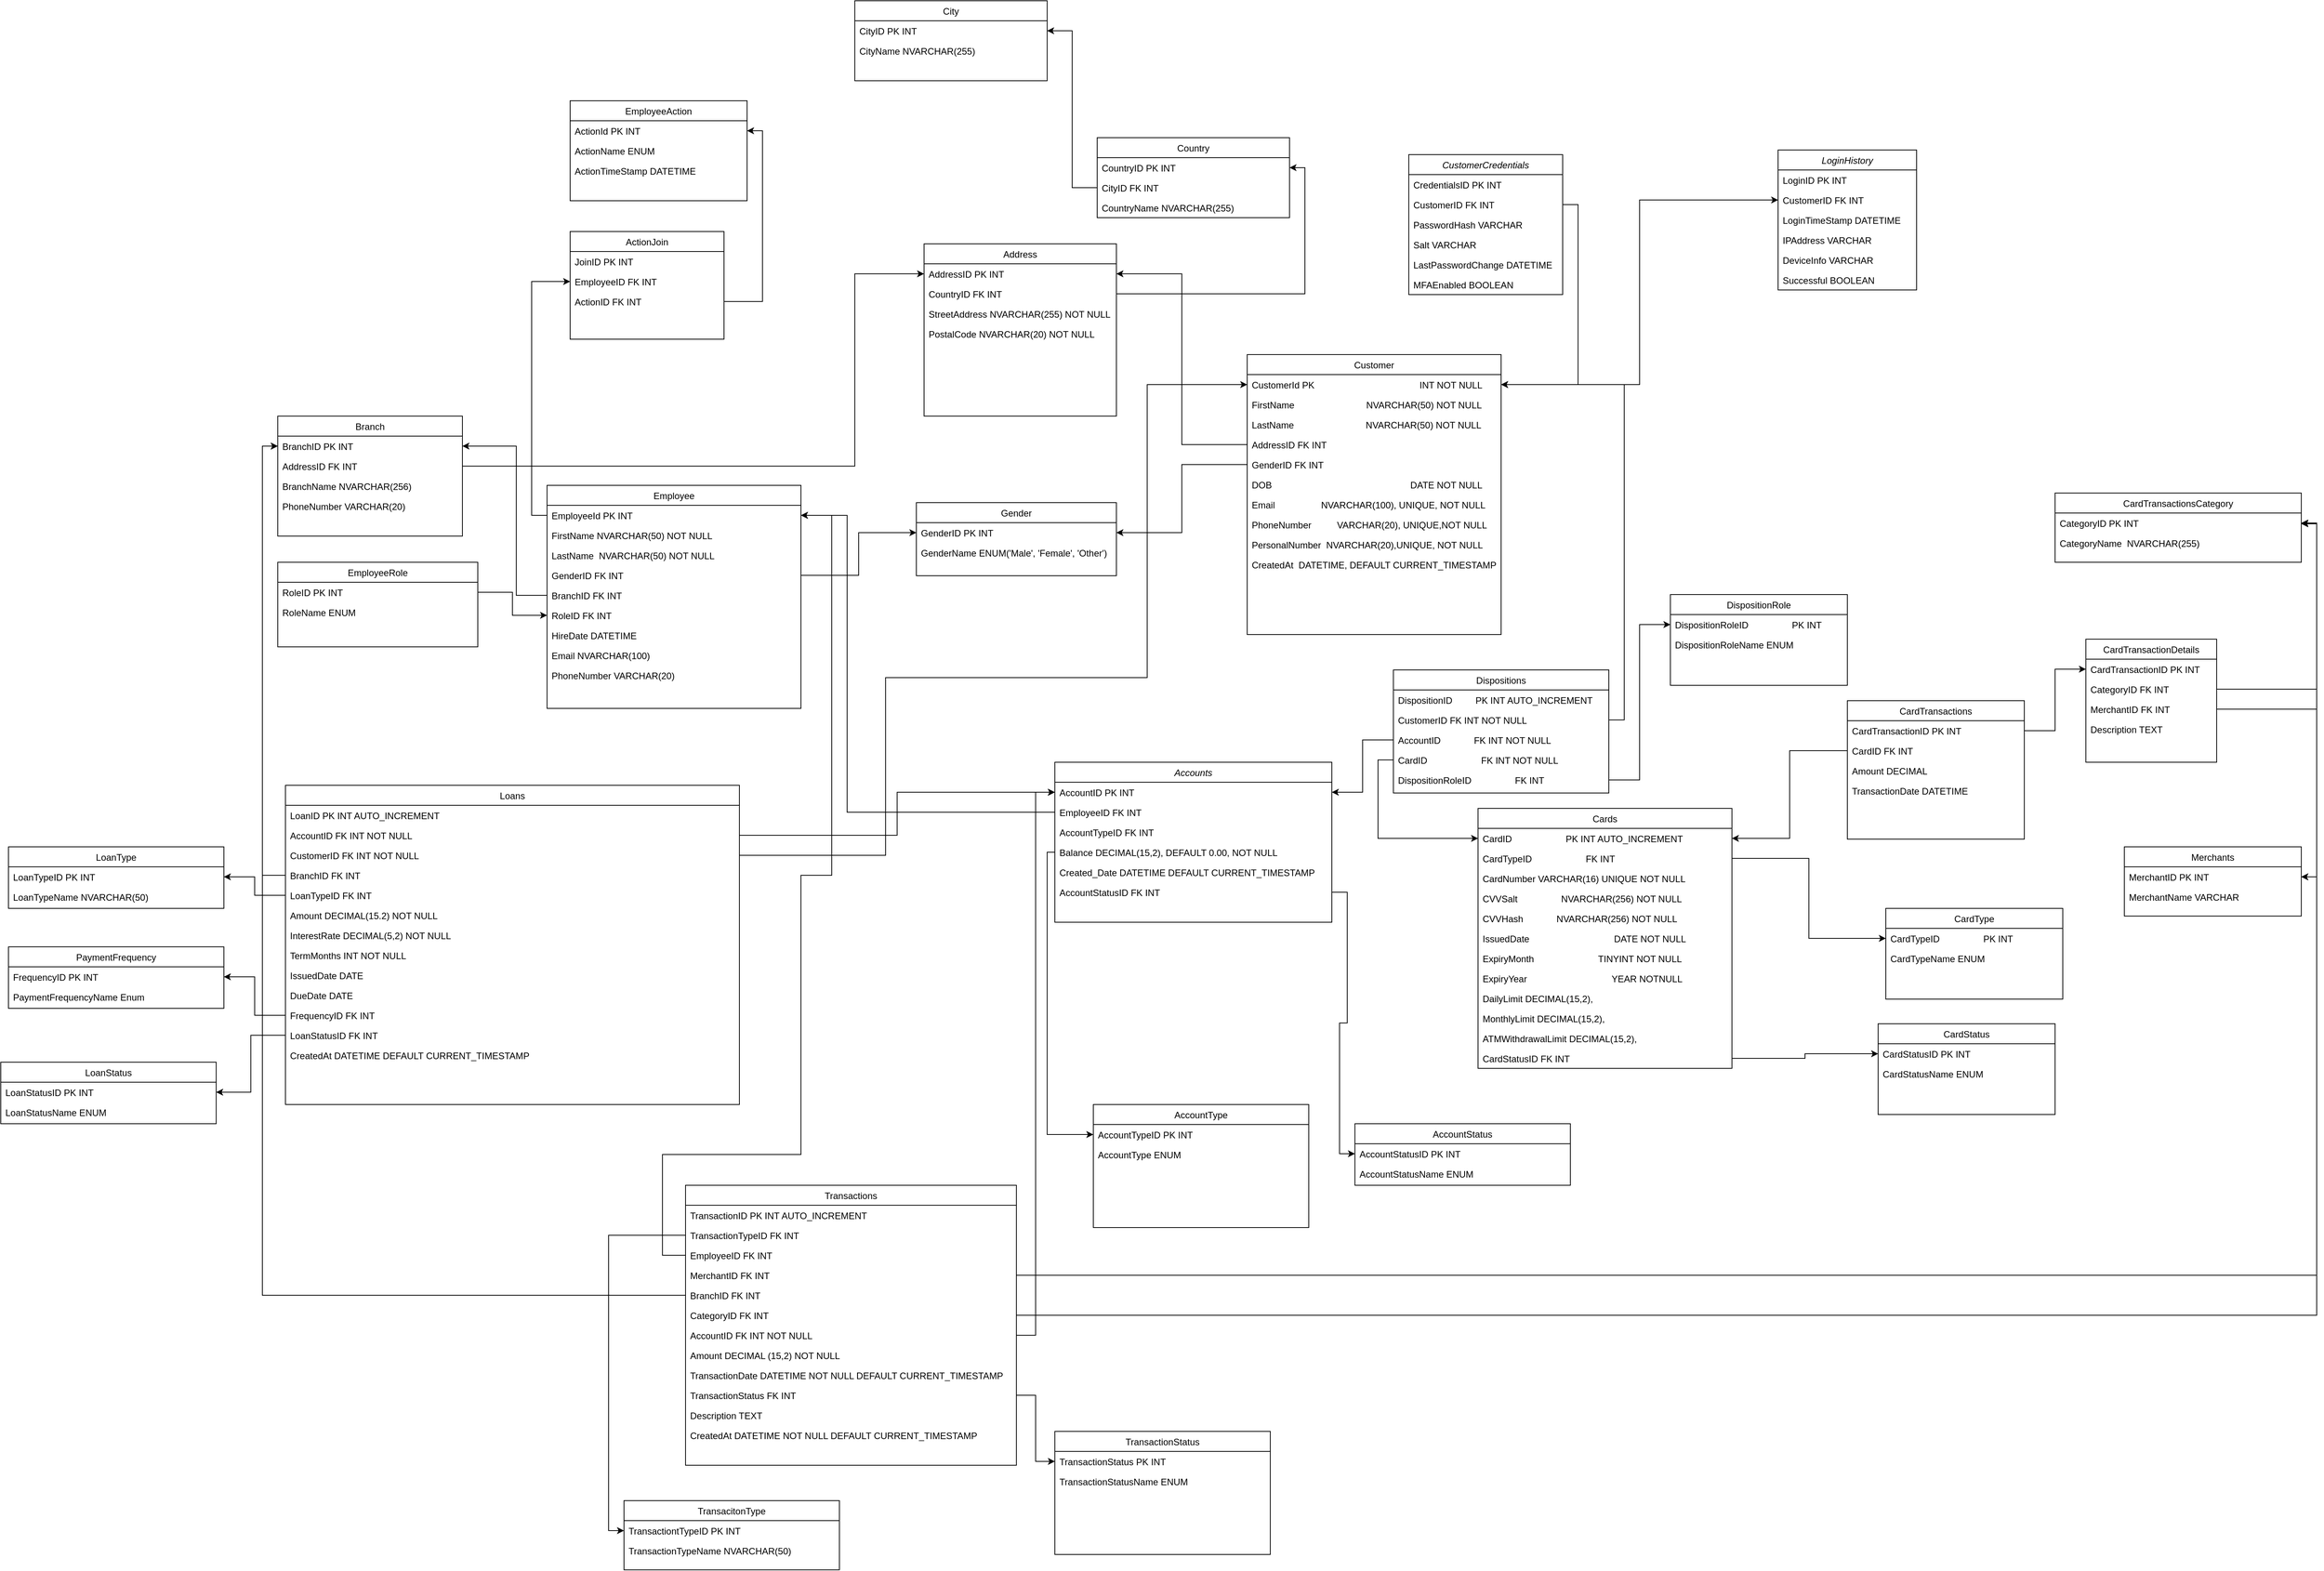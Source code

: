 <mxfile version="26.2.14">
  <diagram id="C5RBs43oDa-KdzZeNtuy" name="Page-1">
    <mxGraphModel dx="5410" dy="2520" grid="1" gridSize="10" guides="1" tooltips="1" connect="1" arrows="1" fold="1" page="1" pageScale="1" pageWidth="827" pageHeight="1169" math="0" shadow="0">
      <root>
        <mxCell id="WIyWlLk6GJQsqaUBKTNV-0" />
        <mxCell id="WIyWlLk6GJQsqaUBKTNV-1" parent="WIyWlLk6GJQsqaUBKTNV-0" />
        <mxCell id="zkfFHV4jXpPFQw0GAbJ--0" value="Accounts" style="swimlane;fontStyle=2;align=center;verticalAlign=top;childLayout=stackLayout;horizontal=1;startSize=26;horizontalStack=0;resizeParent=1;resizeLast=0;collapsible=1;marginBottom=0;rounded=0;shadow=0;strokeWidth=1;" parent="WIyWlLk6GJQsqaUBKTNV-1" vertex="1">
          <mxGeometry x="510" y="90" width="360" height="208" as="geometry">
            <mxRectangle x="230" y="140" width="160" height="26" as="alternateBounds" />
          </mxGeometry>
        </mxCell>
        <mxCell id="zkfFHV4jXpPFQw0GAbJ--1" value="AccountID PK INT " style="text;align=left;verticalAlign=top;spacingLeft=4;spacingRight=4;overflow=hidden;rotatable=0;points=[[0,0.5],[1,0.5]];portConstraint=eastwest;" parent="zkfFHV4jXpPFQw0GAbJ--0" vertex="1">
          <mxGeometry y="26" width="360" height="26" as="geometry" />
        </mxCell>
        <mxCell id="zUe7-KobAD5PYVnkhLRR-18" value="EmployeeID FK INT" style="text;align=left;verticalAlign=top;spacingLeft=4;spacingRight=4;overflow=hidden;rotatable=0;points=[[0,0.5],[1,0.5]];portConstraint=eastwest;rounded=0;shadow=0;html=0;" parent="zkfFHV4jXpPFQw0GAbJ--0" vertex="1">
          <mxGeometry y="52" width="360" height="26" as="geometry" />
        </mxCell>
        <mxCell id="zkfFHV4jXpPFQw0GAbJ--3" value="AccountTypeID FK INT" style="text;align=left;verticalAlign=top;spacingLeft=4;spacingRight=4;overflow=hidden;rotatable=0;points=[[0,0.5],[1,0.5]];portConstraint=eastwest;rounded=0;shadow=0;html=0;" parent="zkfFHV4jXpPFQw0GAbJ--0" vertex="1">
          <mxGeometry y="78" width="360" height="26" as="geometry" />
        </mxCell>
        <mxCell id="L20FEdoM2WHnFdgIkrMi-24" value="Balance DECIMAL(15,2), DEFAULT 0.00, NOT NULL" style="text;align=left;verticalAlign=top;spacingLeft=4;spacingRight=4;overflow=hidden;rotatable=0;points=[[0,0.5],[1,0.5]];portConstraint=eastwest;rounded=0;shadow=0;html=0;" parent="zkfFHV4jXpPFQw0GAbJ--0" vertex="1">
          <mxGeometry y="104" width="360" height="26" as="geometry" />
        </mxCell>
        <mxCell id="L20FEdoM2WHnFdgIkrMi-25" value="Created_Date DATETIME DEFAULT CURRENT_TIMESTAMP" style="text;align=left;verticalAlign=top;spacingLeft=4;spacingRight=4;overflow=hidden;rotatable=0;points=[[0,0.5],[1,0.5]];portConstraint=eastwest;rounded=0;shadow=0;html=0;" parent="zkfFHV4jXpPFQw0GAbJ--0" vertex="1">
          <mxGeometry y="130" width="360" height="26" as="geometry" />
        </mxCell>
        <mxCell id="L20FEdoM2WHnFdgIkrMi-26" value="AccountStatusID FK INT" style="text;align=left;verticalAlign=top;spacingLeft=4;spacingRight=4;overflow=hidden;rotatable=0;points=[[0,0.5],[1,0.5]];portConstraint=eastwest;rounded=0;shadow=0;html=0;" parent="zkfFHV4jXpPFQw0GAbJ--0" vertex="1">
          <mxGeometry y="156" width="360" height="26" as="geometry" />
        </mxCell>
        <mxCell id="zkfFHV4jXpPFQw0GAbJ--6" value="Customer" style="swimlane;fontStyle=0;align=center;verticalAlign=top;childLayout=stackLayout;horizontal=1;startSize=26;horizontalStack=0;resizeParent=1;resizeLast=0;collapsible=1;marginBottom=0;rounded=0;shadow=0;strokeWidth=1;" parent="WIyWlLk6GJQsqaUBKTNV-1" vertex="1">
          <mxGeometry x="760" y="-440" width="330" height="364" as="geometry">
            <mxRectangle x="130" y="380" width="160" height="26" as="alternateBounds" />
          </mxGeometry>
        </mxCell>
        <mxCell id="zkfFHV4jXpPFQw0GAbJ--11" value="CustomerId PK                                         INT NOT NULL" style="text;align=left;verticalAlign=top;spacingLeft=4;spacingRight=4;overflow=hidden;rotatable=0;points=[[0,0.5],[1,0.5]];portConstraint=eastwest;" parent="zkfFHV4jXpPFQw0GAbJ--6" vertex="1">
          <mxGeometry y="26" width="330" height="26" as="geometry" />
        </mxCell>
        <mxCell id="L20FEdoM2WHnFdgIkrMi-0" value="FirstName                            NVARCHAR(50) NOT NULL" style="text;align=left;verticalAlign=top;spacingLeft=4;spacingRight=4;overflow=hidden;rotatable=0;points=[[0,0.5],[1,0.5]];portConstraint=eastwest;" parent="zkfFHV4jXpPFQw0GAbJ--6" vertex="1">
          <mxGeometry y="52" width="330" height="26" as="geometry" />
        </mxCell>
        <mxCell id="L20FEdoM2WHnFdgIkrMi-1" value="LastName                            NVARCHAR(50) NOT NULL" style="text;align=left;verticalAlign=top;spacingLeft=4;spacingRight=4;overflow=hidden;rotatable=0;points=[[0,0.5],[1,0.5]];portConstraint=eastwest;" parent="zkfFHV4jXpPFQw0GAbJ--6" vertex="1">
          <mxGeometry y="78" width="330" height="26" as="geometry" />
        </mxCell>
        <mxCell id="L20FEdoM2WHnFdgIkrMi-3" value="AddressID FK INT" style="text;align=left;verticalAlign=top;spacingLeft=4;spacingRight=4;overflow=hidden;rotatable=0;points=[[0,0.5],[1,0.5]];portConstraint=eastwest;" parent="zkfFHV4jXpPFQw0GAbJ--6" vertex="1">
          <mxGeometry y="104" width="330" height="26" as="geometry" />
        </mxCell>
        <mxCell id="L20FEdoM2WHnFdgIkrMi-2" value="GenderID FK INT" style="text;align=left;verticalAlign=top;spacingLeft=4;spacingRight=4;overflow=hidden;rotatable=0;points=[[0,0.5],[1,0.5]];portConstraint=eastwest;" parent="zkfFHV4jXpPFQw0GAbJ--6" vertex="1">
          <mxGeometry y="130" width="330" height="26" as="geometry" />
        </mxCell>
        <mxCell id="L20FEdoM2WHnFdgIkrMi-10" value="DOB                                                      DATE NOT NULL" style="text;align=left;verticalAlign=top;spacingLeft=4;spacingRight=4;overflow=hidden;rotatable=0;points=[[0,0.5],[1,0.5]];portConstraint=eastwest;" parent="zkfFHV4jXpPFQw0GAbJ--6" vertex="1">
          <mxGeometry y="156" width="330" height="26" as="geometry" />
        </mxCell>
        <mxCell id="L20FEdoM2WHnFdgIkrMi-12" value="Email                  NVARCHAR(100), UNIQUE, NOT NULL" style="text;align=left;verticalAlign=top;spacingLeft=4;spacingRight=4;overflow=hidden;rotatable=0;points=[[0,0.5],[1,0.5]];portConstraint=eastwest;" parent="zkfFHV4jXpPFQw0GAbJ--6" vertex="1">
          <mxGeometry y="182" width="330" height="26" as="geometry" />
        </mxCell>
        <mxCell id="L20FEdoM2WHnFdgIkrMi-13" value="PhoneNumber          VARCHAR(20), UNIQUE,NOT NULL" style="text;align=left;verticalAlign=top;spacingLeft=4;spacingRight=4;overflow=hidden;rotatable=0;points=[[0,0.5],[1,0.5]];portConstraint=eastwest;" parent="zkfFHV4jXpPFQw0GAbJ--6" vertex="1">
          <mxGeometry y="208" width="330" height="26" as="geometry" />
        </mxCell>
        <mxCell id="L20FEdoM2WHnFdgIkrMi-11" value="PersonalNumber  NVARCHAR(20),UNIQUE, NOT NULL" style="text;align=left;verticalAlign=top;spacingLeft=4;spacingRight=4;overflow=hidden;rotatable=0;points=[[0,0.5],[1,0.5]];portConstraint=eastwest;" parent="zkfFHV4jXpPFQw0GAbJ--6" vertex="1">
          <mxGeometry y="234" width="330" height="26" as="geometry" />
        </mxCell>
        <mxCell id="L20FEdoM2WHnFdgIkrMi-14" value="CreatedAt  DATETIME, DEFAULT CURRENT_TIMESTAMP" style="text;align=left;verticalAlign=top;spacingLeft=4;spacingRight=4;overflow=hidden;rotatable=0;points=[[0,0.5],[1,0.5]];portConstraint=eastwest;" parent="zkfFHV4jXpPFQw0GAbJ--6" vertex="1">
          <mxGeometry y="260" width="330" height="26" as="geometry" />
        </mxCell>
        <mxCell id="zkfFHV4jXpPFQw0GAbJ--17" value="Cards" style="swimlane;fontStyle=0;align=center;verticalAlign=top;childLayout=stackLayout;horizontal=1;startSize=26;horizontalStack=0;resizeParent=1;resizeLast=0;collapsible=1;marginBottom=0;rounded=0;shadow=0;strokeWidth=1;" parent="WIyWlLk6GJQsqaUBKTNV-1" vertex="1">
          <mxGeometry x="1060" y="150" width="330" height="338" as="geometry">
            <mxRectangle x="550" y="140" width="160" height="26" as="alternateBounds" />
          </mxGeometry>
        </mxCell>
        <mxCell id="zkfFHV4jXpPFQw0GAbJ--25" value="CardID                     PK INT AUTO_INCREMENT" style="text;align=left;verticalAlign=top;spacingLeft=4;spacingRight=4;overflow=hidden;rotatable=0;points=[[0,0.5],[1,0.5]];portConstraint=eastwest;" parent="zkfFHV4jXpPFQw0GAbJ--17" vertex="1">
          <mxGeometry y="26" width="330" height="26" as="geometry" />
        </mxCell>
        <mxCell id="L20FEdoM2WHnFdgIkrMi-32" value="CardTypeID                     FK INT" style="text;align=left;verticalAlign=top;spacingLeft=4;spacingRight=4;overflow=hidden;rotatable=0;points=[[0,0.5],[1,0.5]];portConstraint=eastwest;" parent="zkfFHV4jXpPFQw0GAbJ--17" vertex="1">
          <mxGeometry y="52" width="330" height="26" as="geometry" />
        </mxCell>
        <mxCell id="L20FEdoM2WHnFdgIkrMi-33" value="CardNumber VARCHAR(16) UNIQUE NOT NULL" style="text;align=left;verticalAlign=top;spacingLeft=4;spacingRight=4;overflow=hidden;rotatable=0;points=[[0,0.5],[1,0.5]];portConstraint=eastwest;" parent="zkfFHV4jXpPFQw0GAbJ--17" vertex="1">
          <mxGeometry y="78" width="330" height="26" as="geometry" />
        </mxCell>
        <mxCell id="L20FEdoM2WHnFdgIkrMi-35" value="CVVSalt                 NVARCHAR(256) NOT NULL" style="text;align=left;verticalAlign=top;spacingLeft=4;spacingRight=4;overflow=hidden;rotatable=0;points=[[0,0.5],[1,0.5]];portConstraint=eastwest;" parent="zkfFHV4jXpPFQw0GAbJ--17" vertex="1">
          <mxGeometry y="104" width="330" height="26" as="geometry" />
        </mxCell>
        <mxCell id="L20FEdoM2WHnFdgIkrMi-47" value="CVVHash             NVARCHAR(256) NOT NULL" style="text;align=left;verticalAlign=top;spacingLeft=4;spacingRight=4;overflow=hidden;rotatable=0;points=[[0,0.5],[1,0.5]];portConstraint=eastwest;" parent="zkfFHV4jXpPFQw0GAbJ--17" vertex="1">
          <mxGeometry y="130" width="330" height="26" as="geometry" />
        </mxCell>
        <mxCell id="L20FEdoM2WHnFdgIkrMi-48" value="IssuedDate                                 DATE NOT NULL" style="text;align=left;verticalAlign=top;spacingLeft=4;spacingRight=4;overflow=hidden;rotatable=0;points=[[0,0.5],[1,0.5]];portConstraint=eastwest;" parent="zkfFHV4jXpPFQw0GAbJ--17" vertex="1">
          <mxGeometry y="156" width="330" height="26" as="geometry" />
        </mxCell>
        <mxCell id="L20FEdoM2WHnFdgIkrMi-49" value="ExpiryMonth                         TINYINT NOT NULL" style="text;align=left;verticalAlign=top;spacingLeft=4;spacingRight=4;overflow=hidden;rotatable=0;points=[[0,0.5],[1,0.5]];portConstraint=eastwest;" parent="zkfFHV4jXpPFQw0GAbJ--17" vertex="1">
          <mxGeometry y="182" width="330" height="26" as="geometry" />
        </mxCell>
        <mxCell id="L20FEdoM2WHnFdgIkrMi-50" value="ExpiryYear                                 YEAR NOTNULL" style="text;align=left;verticalAlign=top;spacingLeft=4;spacingRight=4;overflow=hidden;rotatable=0;points=[[0,0.5],[1,0.5]];portConstraint=eastwest;" parent="zkfFHV4jXpPFQw0GAbJ--17" vertex="1">
          <mxGeometry y="208" width="330" height="26" as="geometry" />
        </mxCell>
        <mxCell id="N2ml3Wv_uNPvqwxzlSIe-0" value="DailyLimit DECIMAL(15,2)," style="text;align=left;verticalAlign=top;spacingLeft=4;spacingRight=4;overflow=hidden;rotatable=0;points=[[0,0.5],[1,0.5]];portConstraint=eastwest;" parent="zkfFHV4jXpPFQw0GAbJ--17" vertex="1">
          <mxGeometry y="234" width="330" height="26" as="geometry" />
        </mxCell>
        <mxCell id="N2ml3Wv_uNPvqwxzlSIe-1" value="MonthlyLimit DECIMAL(15,2)," style="text;align=left;verticalAlign=top;spacingLeft=4;spacingRight=4;overflow=hidden;rotatable=0;points=[[0,0.5],[1,0.5]];portConstraint=eastwest;" parent="zkfFHV4jXpPFQw0GAbJ--17" vertex="1">
          <mxGeometry y="260" width="330" height="26" as="geometry" />
        </mxCell>
        <mxCell id="N2ml3Wv_uNPvqwxzlSIe-2" value="ATMWithdrawalLimit DECIMAL(15,2)," style="text;align=left;verticalAlign=top;spacingLeft=4;spacingRight=4;overflow=hidden;rotatable=0;points=[[0,0.5],[1,0.5]];portConstraint=eastwest;" parent="zkfFHV4jXpPFQw0GAbJ--17" vertex="1">
          <mxGeometry y="286" width="330" height="26" as="geometry" />
        </mxCell>
        <mxCell id="L20FEdoM2WHnFdgIkrMi-51" value="CardStatusID FK INT" style="text;align=left;verticalAlign=top;spacingLeft=4;spacingRight=4;overflow=hidden;rotatable=0;points=[[0,0.5],[1,0.5]];portConstraint=eastwest;" parent="zkfFHV4jXpPFQw0GAbJ--17" vertex="1">
          <mxGeometry y="312" width="330" height="26" as="geometry" />
        </mxCell>
        <mxCell id="mlE2L32ze8zpau-qUBDH-6" value="CardType" style="swimlane;fontStyle=0;align=center;verticalAlign=top;childLayout=stackLayout;horizontal=1;startSize=26;horizontalStack=0;resizeParent=1;resizeLast=0;collapsible=1;marginBottom=0;rounded=0;shadow=0;strokeWidth=1;" parent="WIyWlLk6GJQsqaUBKTNV-1" vertex="1">
          <mxGeometry x="1590" y="280" width="230" height="118" as="geometry">
            <mxRectangle x="550" y="140" width="160" height="26" as="alternateBounds" />
          </mxGeometry>
        </mxCell>
        <mxCell id="L20FEdoM2WHnFdgIkrMi-45" value="CardTypeID                 PK INT" style="text;align=left;verticalAlign=top;spacingLeft=4;spacingRight=4;overflow=hidden;rotatable=0;points=[[0,0.5],[1,0.5]];portConstraint=eastwest;" parent="mlE2L32ze8zpau-qUBDH-6" vertex="1">
          <mxGeometry y="26" width="230" height="26" as="geometry" />
        </mxCell>
        <mxCell id="L20FEdoM2WHnFdgIkrMi-46" value="CardTypeName ENUM" style="text;align=left;verticalAlign=top;spacingLeft=4;spacingRight=4;overflow=hidden;rotatable=0;points=[[0,0.5],[1,0.5]];portConstraint=eastwest;" parent="mlE2L32ze8zpau-qUBDH-6" vertex="1">
          <mxGeometry y="52" width="230" height="26" as="geometry" />
        </mxCell>
        <mxCell id="mlE2L32ze8zpau-qUBDH-21" value="Loans" style="swimlane;fontStyle=0;align=center;verticalAlign=top;childLayout=stackLayout;horizontal=1;startSize=26;horizontalStack=0;resizeParent=1;resizeLast=0;collapsible=1;marginBottom=0;rounded=0;shadow=0;strokeWidth=1;" parent="WIyWlLk6GJQsqaUBKTNV-1" vertex="1">
          <mxGeometry x="-490" y="120" width="590" height="415" as="geometry">
            <mxRectangle x="130" y="380" width="160" height="26" as="alternateBounds" />
          </mxGeometry>
        </mxCell>
        <mxCell id="mlE2L32ze8zpau-qUBDH-22" value="LoanID PK INT AUTO_INCREMENT" style="text;align=left;verticalAlign=top;spacingLeft=4;spacingRight=4;overflow=hidden;rotatable=0;points=[[0,0.5],[1,0.5]];portConstraint=eastwest;" parent="mlE2L32ze8zpau-qUBDH-21" vertex="1">
          <mxGeometry y="26" width="590" height="26" as="geometry" />
        </mxCell>
        <mxCell id="mlE2L32ze8zpau-qUBDH-23" value="AccountID FK INT NOT NULL" style="text;align=left;verticalAlign=top;spacingLeft=4;spacingRight=4;overflow=hidden;rotatable=0;points=[[0,0.5],[1,0.5]];portConstraint=eastwest;rounded=0;shadow=0;html=0;" parent="mlE2L32ze8zpau-qUBDH-21" vertex="1">
          <mxGeometry y="52" width="590" height="26" as="geometry" />
        </mxCell>
        <mxCell id="mlE2L32ze8zpau-qUBDH-26" value="CustomerID FK INT NOT NULL" style="text;align=left;verticalAlign=top;spacingLeft=4;spacingRight=4;overflow=hidden;rotatable=0;points=[[0,0.5],[1,0.5]];portConstraint=eastwest;" parent="mlE2L32ze8zpau-qUBDH-21" vertex="1">
          <mxGeometry y="78" width="590" height="26" as="geometry" />
        </mxCell>
        <mxCell id="zUe7-KobAD5PYVnkhLRR-36" value="BranchID FK INT" style="text;align=left;verticalAlign=top;spacingLeft=4;spacingRight=4;overflow=hidden;rotatable=0;points=[[0,0.5],[1,0.5]];portConstraint=eastwest;" parent="mlE2L32ze8zpau-qUBDH-21" vertex="1">
          <mxGeometry y="104" width="590" height="26" as="geometry" />
        </mxCell>
        <mxCell id="zUe7-KobAD5PYVnkhLRR-27" value="LoanTypeID FK INT" style="text;align=left;verticalAlign=top;spacingLeft=4;spacingRight=4;overflow=hidden;rotatable=0;points=[[0,0.5],[1,0.5]];portConstraint=eastwest;" parent="mlE2L32ze8zpau-qUBDH-21" vertex="1">
          <mxGeometry y="130" width="590" height="26" as="geometry" />
        </mxCell>
        <mxCell id="zUe7-KobAD5PYVnkhLRR-28" value="Amount DECIMAL(15.2) NOT NULL" style="text;align=left;verticalAlign=top;spacingLeft=4;spacingRight=4;overflow=hidden;rotatable=0;points=[[0,0.5],[1,0.5]];portConstraint=eastwest;" parent="mlE2L32ze8zpau-qUBDH-21" vertex="1">
          <mxGeometry y="156" width="590" height="26" as="geometry" />
        </mxCell>
        <mxCell id="zUe7-KobAD5PYVnkhLRR-29" value="InterestRate DECIMAL(5,2) NOT NULL" style="text;align=left;verticalAlign=top;spacingLeft=4;spacingRight=4;overflow=hidden;rotatable=0;points=[[0,0.5],[1,0.5]];portConstraint=eastwest;" parent="mlE2L32ze8zpau-qUBDH-21" vertex="1">
          <mxGeometry y="182" width="590" height="26" as="geometry" />
        </mxCell>
        <mxCell id="zUe7-KobAD5PYVnkhLRR-30" value="TermMonths INT NOT NULL" style="text;align=left;verticalAlign=top;spacingLeft=4;spacingRight=4;overflow=hidden;rotatable=0;points=[[0,0.5],[1,0.5]];portConstraint=eastwest;" parent="mlE2L32ze8zpau-qUBDH-21" vertex="1">
          <mxGeometry y="208" width="590" height="26" as="geometry" />
        </mxCell>
        <mxCell id="zUe7-KobAD5PYVnkhLRR-31" value="IssuedDate DATE" style="text;align=left;verticalAlign=top;spacingLeft=4;spacingRight=4;overflow=hidden;rotatable=0;points=[[0,0.5],[1,0.5]];portConstraint=eastwest;" parent="mlE2L32ze8zpau-qUBDH-21" vertex="1">
          <mxGeometry y="234" width="590" height="26" as="geometry" />
        </mxCell>
        <mxCell id="zUe7-KobAD5PYVnkhLRR-32" value="DueDate DATE" style="text;align=left;verticalAlign=top;spacingLeft=4;spacingRight=4;overflow=hidden;rotatable=0;points=[[0,0.5],[1,0.5]];portConstraint=eastwest;" parent="mlE2L32ze8zpau-qUBDH-21" vertex="1">
          <mxGeometry y="260" width="590" height="26" as="geometry" />
        </mxCell>
        <mxCell id="zUe7-KobAD5PYVnkhLRR-33" value="FrequencyID FK INT" style="text;align=left;verticalAlign=top;spacingLeft=4;spacingRight=4;overflow=hidden;rotatable=0;points=[[0,0.5],[1,0.5]];portConstraint=eastwest;" parent="mlE2L32ze8zpau-qUBDH-21" vertex="1">
          <mxGeometry y="286" width="590" height="26" as="geometry" />
        </mxCell>
        <mxCell id="zUe7-KobAD5PYVnkhLRR-34" value="LoanStatusID FK INT" style="text;align=left;verticalAlign=top;spacingLeft=4;spacingRight=4;overflow=hidden;rotatable=0;points=[[0,0.5],[1,0.5]];portConstraint=eastwest;" parent="mlE2L32ze8zpau-qUBDH-21" vertex="1">
          <mxGeometry y="312" width="590" height="26" as="geometry" />
        </mxCell>
        <mxCell id="zUe7-KobAD5PYVnkhLRR-37" value="CreatedAt DATETIME DEFAULT CURRENT_TIMESTAMP" style="text;align=left;verticalAlign=top;spacingLeft=4;spacingRight=4;overflow=hidden;rotatable=0;points=[[0,0.5],[1,0.5]];portConstraint=eastwest;" parent="mlE2L32ze8zpau-qUBDH-21" vertex="1">
          <mxGeometry y="338" width="590" height="26" as="geometry" />
        </mxCell>
        <mxCell id="L20FEdoM2WHnFdgIkrMi-4" value="Address" style="swimlane;fontStyle=0;align=center;verticalAlign=top;childLayout=stackLayout;horizontal=1;startSize=26;horizontalStack=0;resizeParent=1;resizeLast=0;collapsible=1;marginBottom=0;rounded=0;shadow=0;strokeWidth=1;" parent="WIyWlLk6GJQsqaUBKTNV-1" vertex="1">
          <mxGeometry x="340" y="-584" width="250" height="224" as="geometry">
            <mxRectangle x="340" y="380" width="170" height="26" as="alternateBounds" />
          </mxGeometry>
        </mxCell>
        <mxCell id="L20FEdoM2WHnFdgIkrMi-5" value="AddressID PK INT" style="text;align=left;verticalAlign=top;spacingLeft=4;spacingRight=4;overflow=hidden;rotatable=0;points=[[0,0.5],[1,0.5]];portConstraint=eastwest;" parent="L20FEdoM2WHnFdgIkrMi-4" vertex="1">
          <mxGeometry y="26" width="250" height="26" as="geometry" />
        </mxCell>
        <mxCell id="zUe7-KobAD5PYVnkhLRR-67" value="CountryID FK INT" style="text;align=left;verticalAlign=top;spacingLeft=4;spacingRight=4;overflow=hidden;rotatable=0;points=[[0,0.5],[1,0.5]];portConstraint=eastwest;" parent="L20FEdoM2WHnFdgIkrMi-4" vertex="1">
          <mxGeometry y="52" width="250" height="26" as="geometry" />
        </mxCell>
        <mxCell id="YYOSEV6-aniVihRyHwea-41" value="StreetAddress NVARCHAR(255) NOT NULL" style="text;align=left;verticalAlign=top;spacingLeft=4;spacingRight=4;overflow=hidden;rotatable=0;points=[[0,0.5],[1,0.5]];portConstraint=eastwest;" parent="L20FEdoM2WHnFdgIkrMi-4" vertex="1">
          <mxGeometry y="78" width="250" height="26" as="geometry" />
        </mxCell>
        <mxCell id="YYOSEV6-aniVihRyHwea-42" value="PostalCode NVARCHAR(20) NOT NULL" style="text;align=left;verticalAlign=top;spacingLeft=4;spacingRight=4;overflow=hidden;rotatable=0;points=[[0,0.5],[1,0.5]];portConstraint=eastwest;" parent="L20FEdoM2WHnFdgIkrMi-4" vertex="1">
          <mxGeometry y="104" width="250" height="26" as="geometry" />
        </mxCell>
        <mxCell id="L20FEdoM2WHnFdgIkrMi-52" value="Dispositions" style="swimlane;fontStyle=0;align=center;verticalAlign=top;childLayout=stackLayout;horizontal=1;startSize=26;horizontalStack=0;resizeParent=1;resizeLast=0;collapsible=1;marginBottom=0;rounded=0;shadow=0;strokeWidth=1;" parent="WIyWlLk6GJQsqaUBKTNV-1" vertex="1">
          <mxGeometry x="950" y="-30" width="280" height="160" as="geometry">
            <mxRectangle x="130" y="380" width="160" height="26" as="alternateBounds" />
          </mxGeometry>
        </mxCell>
        <mxCell id="L20FEdoM2WHnFdgIkrMi-53" value="DispositionID         PK INT AUTO_INCREMENT" style="text;align=left;verticalAlign=top;spacingLeft=4;spacingRight=4;overflow=hidden;rotatable=0;points=[[0,0.5],[1,0.5]];portConstraint=eastwest;" parent="L20FEdoM2WHnFdgIkrMi-52" vertex="1">
          <mxGeometry y="26" width="280" height="26" as="geometry" />
        </mxCell>
        <mxCell id="zUe7-KobAD5PYVnkhLRR-53" value="CustomerID FK INT NOT NULL" style="text;align=left;verticalAlign=top;spacingLeft=4;spacingRight=4;overflow=hidden;rotatable=0;points=[[0,0.5],[1,0.5]];portConstraint=eastwest;" parent="L20FEdoM2WHnFdgIkrMi-52" vertex="1">
          <mxGeometry y="52" width="280" height="26" as="geometry" />
        </mxCell>
        <mxCell id="L20FEdoM2WHnFdgIkrMi-57" value="AccountID             FK INT NOT NULL" style="text;align=left;verticalAlign=top;spacingLeft=4;spacingRight=4;overflow=hidden;rotatable=0;points=[[0,0.5],[1,0.5]];portConstraint=eastwest;" parent="L20FEdoM2WHnFdgIkrMi-52" vertex="1">
          <mxGeometry y="78" width="280" height="26" as="geometry" />
        </mxCell>
        <mxCell id="L20FEdoM2WHnFdgIkrMi-64" value="CardID                     FK INT NOT NULL" style="text;align=left;verticalAlign=top;spacingLeft=4;spacingRight=4;overflow=hidden;rotatable=0;points=[[0,0.5],[1,0.5]];portConstraint=eastwest;" parent="L20FEdoM2WHnFdgIkrMi-52" vertex="1">
          <mxGeometry y="104" width="280" height="26" as="geometry" />
        </mxCell>
        <mxCell id="L20FEdoM2WHnFdgIkrMi-65" value="DispositionRoleID                 FK INT" style="text;align=left;verticalAlign=top;spacingLeft=4;spacingRight=4;overflow=hidden;rotatable=0;points=[[0,0.5],[1,0.5]];portConstraint=eastwest;" parent="L20FEdoM2WHnFdgIkrMi-52" vertex="1">
          <mxGeometry y="130" width="280" height="26" as="geometry" />
        </mxCell>
        <mxCell id="zU0e9vb9kJjyDiXR6EPO-0" value="LoginHistory" style="swimlane;fontStyle=2;align=center;verticalAlign=top;childLayout=stackLayout;horizontal=1;startSize=26;horizontalStack=0;resizeParent=1;resizeLast=0;collapsible=1;marginBottom=0;rounded=0;shadow=0;strokeWidth=1;" parent="WIyWlLk6GJQsqaUBKTNV-1" vertex="1">
          <mxGeometry x="1450" y="-706" width="180" height="182" as="geometry">
            <mxRectangle x="230" y="140" width="160" height="26" as="alternateBounds" />
          </mxGeometry>
        </mxCell>
        <mxCell id="zU0e9vb9kJjyDiXR6EPO-1" value="LoginID PK INT" style="text;align=left;verticalAlign=top;spacingLeft=4;spacingRight=4;overflow=hidden;rotatable=0;points=[[0,0.5],[1,0.5]];portConstraint=eastwest;" parent="zU0e9vb9kJjyDiXR6EPO-0" vertex="1">
          <mxGeometry y="26" width="180" height="26" as="geometry" />
        </mxCell>
        <mxCell id="zU0e9vb9kJjyDiXR6EPO-2" value="CustomerID FK INT" style="text;align=left;verticalAlign=top;spacingLeft=4;spacingRight=4;overflow=hidden;rotatable=0;points=[[0,0.5],[1,0.5]];portConstraint=eastwest;rounded=0;shadow=0;html=0;" parent="zU0e9vb9kJjyDiXR6EPO-0" vertex="1">
          <mxGeometry y="52" width="180" height="26" as="geometry" />
        </mxCell>
        <mxCell id="zU0e9vb9kJjyDiXR6EPO-3" value="LoginTimeStamp DATETIME" style="text;align=left;verticalAlign=top;spacingLeft=4;spacingRight=4;overflow=hidden;rotatable=0;points=[[0,0.5],[1,0.5]];portConstraint=eastwest;rounded=0;shadow=0;html=0;" parent="zU0e9vb9kJjyDiXR6EPO-0" vertex="1">
          <mxGeometry y="78" width="180" height="26" as="geometry" />
        </mxCell>
        <mxCell id="zU0e9vb9kJjyDiXR6EPO-4" value="IPAddress VARCHAR" style="text;align=left;verticalAlign=top;spacingLeft=4;spacingRight=4;overflow=hidden;rotatable=0;points=[[0,0.5],[1,0.5]];portConstraint=eastwest;rounded=0;shadow=0;html=0;" parent="zU0e9vb9kJjyDiXR6EPO-0" vertex="1">
          <mxGeometry y="104" width="180" height="26" as="geometry" />
        </mxCell>
        <mxCell id="zU0e9vb9kJjyDiXR6EPO-5" value="DeviceInfo VARCHAR" style="text;align=left;verticalAlign=top;spacingLeft=4;spacingRight=4;overflow=hidden;rotatable=0;points=[[0,0.5],[1,0.5]];portConstraint=eastwest;rounded=0;shadow=0;html=0;" parent="zU0e9vb9kJjyDiXR6EPO-0" vertex="1">
          <mxGeometry y="130" width="180" height="26" as="geometry" />
        </mxCell>
        <mxCell id="zU0e9vb9kJjyDiXR6EPO-6" value="Successful BOOLEAN" style="text;align=left;verticalAlign=top;spacingLeft=4;spacingRight=4;overflow=hidden;rotatable=0;points=[[0,0.5],[1,0.5]];portConstraint=eastwest;rounded=0;shadow=0;html=0;" parent="zU0e9vb9kJjyDiXR6EPO-0" vertex="1">
          <mxGeometry y="156" width="180" height="26" as="geometry" />
        </mxCell>
        <mxCell id="zU0e9vb9kJjyDiXR6EPO-7" value="CustomerCredentials" style="swimlane;fontStyle=2;align=center;verticalAlign=top;childLayout=stackLayout;horizontal=1;startSize=26;horizontalStack=0;resizeParent=1;resizeLast=0;collapsible=1;marginBottom=0;rounded=0;shadow=0;strokeWidth=1;" parent="WIyWlLk6GJQsqaUBKTNV-1" vertex="1">
          <mxGeometry x="970" y="-700" width="200" height="182" as="geometry">
            <mxRectangle x="230" y="140" width="160" height="26" as="alternateBounds" />
          </mxGeometry>
        </mxCell>
        <mxCell id="zU0e9vb9kJjyDiXR6EPO-8" value="CredentialsID PK INT" style="text;align=left;verticalAlign=top;spacingLeft=4;spacingRight=4;overflow=hidden;rotatable=0;points=[[0,0.5],[1,0.5]];portConstraint=eastwest;" parent="zU0e9vb9kJjyDiXR6EPO-7" vertex="1">
          <mxGeometry y="26" width="200" height="26" as="geometry" />
        </mxCell>
        <mxCell id="N2ml3Wv_uNPvqwxzlSIe-12" value="CustomerID FK INT" style="text;align=left;verticalAlign=top;spacingLeft=4;spacingRight=4;overflow=hidden;rotatable=0;points=[[0,0.5],[1,0.5]];portConstraint=eastwest;rounded=0;shadow=0;html=0;" parent="zU0e9vb9kJjyDiXR6EPO-7" vertex="1">
          <mxGeometry y="52" width="200" height="26" as="geometry" />
        </mxCell>
        <mxCell id="zU0e9vb9kJjyDiXR6EPO-9" value="PasswordHash VARCHAR" style="text;align=left;verticalAlign=top;spacingLeft=4;spacingRight=4;overflow=hidden;rotatable=0;points=[[0,0.5],[1,0.5]];portConstraint=eastwest;rounded=0;shadow=0;html=0;" parent="zU0e9vb9kJjyDiXR6EPO-7" vertex="1">
          <mxGeometry y="78" width="200" height="26" as="geometry" />
        </mxCell>
        <mxCell id="zU0e9vb9kJjyDiXR6EPO-10" value="Salt VARCHAR" style="text;align=left;verticalAlign=top;spacingLeft=4;spacingRight=4;overflow=hidden;rotatable=0;points=[[0,0.5],[1,0.5]];portConstraint=eastwest;rounded=0;shadow=0;html=0;" parent="zU0e9vb9kJjyDiXR6EPO-7" vertex="1">
          <mxGeometry y="104" width="200" height="26" as="geometry" />
        </mxCell>
        <mxCell id="zU0e9vb9kJjyDiXR6EPO-11" value="LastPasswordChange DATETIME" style="text;align=left;verticalAlign=top;spacingLeft=4;spacingRight=4;overflow=hidden;rotatable=0;points=[[0,0.5],[1,0.5]];portConstraint=eastwest;rounded=0;shadow=0;html=0;" parent="zU0e9vb9kJjyDiXR6EPO-7" vertex="1">
          <mxGeometry y="130" width="200" height="26" as="geometry" />
        </mxCell>
        <mxCell id="zU0e9vb9kJjyDiXR6EPO-12" value="MFAEnabled BOOLEAN" style="text;align=left;verticalAlign=top;spacingLeft=4;spacingRight=4;overflow=hidden;rotatable=0;points=[[0,0.5],[1,0.5]];portConstraint=eastwest;rounded=0;shadow=0;html=0;" parent="zU0e9vb9kJjyDiXR6EPO-7" vertex="1">
          <mxGeometry y="156" width="200" height="26" as="geometry" />
        </mxCell>
        <mxCell id="zU0e9vb9kJjyDiXR6EPO-14" value="CardTransactionsCategory" style="swimlane;fontStyle=0;align=center;verticalAlign=top;childLayout=stackLayout;horizontal=1;startSize=26;horizontalStack=0;resizeParent=1;resizeLast=0;collapsible=1;marginBottom=0;rounded=0;shadow=0;strokeWidth=1;" parent="WIyWlLk6GJQsqaUBKTNV-1" vertex="1">
          <mxGeometry x="1810" y="-260" width="320" height="90" as="geometry">
            <mxRectangle x="130" y="380" width="160" height="26" as="alternateBounds" />
          </mxGeometry>
        </mxCell>
        <mxCell id="zU0e9vb9kJjyDiXR6EPO-15" value="CategoryID PK INT" style="text;align=left;verticalAlign=top;spacingLeft=4;spacingRight=4;overflow=hidden;rotatable=0;points=[[0,0.5],[1,0.5]];portConstraint=eastwest;" parent="zU0e9vb9kJjyDiXR6EPO-14" vertex="1">
          <mxGeometry y="26" width="320" height="26" as="geometry" />
        </mxCell>
        <mxCell id="zU0e9vb9kJjyDiXR6EPO-16" value="CategoryName  NVARCHAR(255)" style="text;align=left;verticalAlign=top;spacingLeft=4;spacingRight=4;overflow=hidden;rotatable=0;points=[[0,0.5],[1,0.5]];portConstraint=eastwest;rounded=0;shadow=0;html=0;" parent="zU0e9vb9kJjyDiXR6EPO-14" vertex="1">
          <mxGeometry y="52" width="320" height="26" as="geometry" />
        </mxCell>
        <mxCell id="zU0e9vb9kJjyDiXR6EPO-20" value="CardTransactionDetails" style="swimlane;fontStyle=0;align=center;verticalAlign=top;childLayout=stackLayout;horizontal=1;startSize=26;horizontalStack=0;resizeParent=1;resizeLast=0;collapsible=1;marginBottom=0;rounded=0;shadow=0;strokeWidth=1;" parent="WIyWlLk6GJQsqaUBKTNV-1" vertex="1">
          <mxGeometry x="1850" y="-70" width="170" height="160" as="geometry">
            <mxRectangle x="130" y="380" width="160" height="26" as="alternateBounds" />
          </mxGeometry>
        </mxCell>
        <mxCell id="zU0e9vb9kJjyDiXR6EPO-21" value="CardTransactionID PK INT" style="text;align=left;verticalAlign=top;spacingLeft=4;spacingRight=4;overflow=hidden;rotatable=0;points=[[0,0.5],[1,0.5]];portConstraint=eastwest;" parent="zU0e9vb9kJjyDiXR6EPO-20" vertex="1">
          <mxGeometry y="26" width="170" height="26" as="geometry" />
        </mxCell>
        <mxCell id="zU0e9vb9kJjyDiXR6EPO-22" value="CategoryID FK INT" style="text;align=left;verticalAlign=top;spacingLeft=4;spacingRight=4;overflow=hidden;rotatable=0;points=[[0,0.5],[1,0.5]];portConstraint=eastwest;rounded=0;shadow=0;html=0;" parent="zU0e9vb9kJjyDiXR6EPO-20" vertex="1">
          <mxGeometry y="52" width="170" height="26" as="geometry" />
        </mxCell>
        <mxCell id="zU0e9vb9kJjyDiXR6EPO-23" value="MerchantID FK INT" style="text;align=left;verticalAlign=top;spacingLeft=4;spacingRight=4;overflow=hidden;rotatable=0;points=[[0,0.5],[1,0.5]];portConstraint=eastwest;rounded=0;shadow=0;html=0;" parent="zU0e9vb9kJjyDiXR6EPO-20" vertex="1">
          <mxGeometry y="78" width="170" height="26" as="geometry" />
        </mxCell>
        <mxCell id="zU0e9vb9kJjyDiXR6EPO-24" value="Description TEXT" style="text;align=left;verticalAlign=top;spacingLeft=4;spacingRight=4;overflow=hidden;rotatable=0;points=[[0,0.5],[1,0.5]];portConstraint=eastwest;rounded=0;shadow=0;html=0;" parent="zU0e9vb9kJjyDiXR6EPO-20" vertex="1">
          <mxGeometry y="104" width="170" height="26" as="geometry" />
        </mxCell>
        <mxCell id="zU0e9vb9kJjyDiXR6EPO-31" value="CardTransactions" style="swimlane;fontStyle=0;align=center;verticalAlign=top;childLayout=stackLayout;horizontal=1;startSize=26;horizontalStack=0;resizeParent=1;resizeLast=0;collapsible=1;marginBottom=0;rounded=0;shadow=0;strokeWidth=1;" parent="WIyWlLk6GJQsqaUBKTNV-1" vertex="1">
          <mxGeometry x="1540" y="10" width="230" height="180" as="geometry">
            <mxRectangle x="550" y="140" width="160" height="26" as="alternateBounds" />
          </mxGeometry>
        </mxCell>
        <mxCell id="zU0e9vb9kJjyDiXR6EPO-32" value="CardTransactionID PK INT" style="text;align=left;verticalAlign=top;spacingLeft=4;spacingRight=4;overflow=hidden;rotatable=0;points=[[0,0.5],[1,0.5]];portConstraint=eastwest;" parent="zU0e9vb9kJjyDiXR6EPO-31" vertex="1">
          <mxGeometry y="26" width="230" height="26" as="geometry" />
        </mxCell>
        <mxCell id="zU0e9vb9kJjyDiXR6EPO-33" value="CardID FK INT" style="text;align=left;verticalAlign=top;spacingLeft=4;spacingRight=4;overflow=hidden;rotatable=0;points=[[0,0.5],[1,0.5]];portConstraint=eastwest;" parent="zU0e9vb9kJjyDiXR6EPO-31" vertex="1">
          <mxGeometry y="52" width="230" height="26" as="geometry" />
        </mxCell>
        <mxCell id="zU0e9vb9kJjyDiXR6EPO-34" value="Amount DECIMAL" style="text;align=left;verticalAlign=top;spacingLeft=4;spacingRight=4;overflow=hidden;rotatable=0;points=[[0,0.5],[1,0.5]];portConstraint=eastwest;" parent="zU0e9vb9kJjyDiXR6EPO-31" vertex="1">
          <mxGeometry y="78" width="230" height="26" as="geometry" />
        </mxCell>
        <mxCell id="zU0e9vb9kJjyDiXR6EPO-35" value="TransactionDate DATETIME" style="text;align=left;verticalAlign=top;spacingLeft=4;spacingRight=4;overflow=hidden;rotatable=0;points=[[0,0.5],[1,0.5]];portConstraint=eastwest;" parent="zU0e9vb9kJjyDiXR6EPO-31" vertex="1">
          <mxGeometry y="104" width="230" height="26" as="geometry" />
        </mxCell>
        <mxCell id="zU0e9vb9kJjyDiXR6EPO-37" value="Merchants" style="swimlane;fontStyle=0;align=center;verticalAlign=top;childLayout=stackLayout;horizontal=1;startSize=26;horizontalStack=0;resizeParent=1;resizeLast=0;collapsible=1;marginBottom=0;rounded=0;shadow=0;strokeWidth=1;" parent="WIyWlLk6GJQsqaUBKTNV-1" vertex="1">
          <mxGeometry x="1900" y="200" width="230" height="90" as="geometry">
            <mxRectangle x="550" y="140" width="160" height="26" as="alternateBounds" />
          </mxGeometry>
        </mxCell>
        <mxCell id="zU0e9vb9kJjyDiXR6EPO-38" value="MerchantID PK INT" style="text;align=left;verticalAlign=top;spacingLeft=4;spacingRight=4;overflow=hidden;rotatable=0;points=[[0,0.5],[1,0.5]];portConstraint=eastwest;" parent="zU0e9vb9kJjyDiXR6EPO-37" vertex="1">
          <mxGeometry y="26" width="230" height="26" as="geometry" />
        </mxCell>
        <mxCell id="zU0e9vb9kJjyDiXR6EPO-39" value="MerchantName VARCHAR" style="text;align=left;verticalAlign=top;spacingLeft=4;spacingRight=4;overflow=hidden;rotatable=0;points=[[0,0.5],[1,0.5]];portConstraint=eastwest;" parent="zU0e9vb9kJjyDiXR6EPO-37" vertex="1">
          <mxGeometry y="52" width="230" height="26" as="geometry" />
        </mxCell>
        <mxCell id="zU0e9vb9kJjyDiXR6EPO-42" value="Employee" style="swimlane;fontStyle=0;align=center;verticalAlign=top;childLayout=stackLayout;horizontal=1;startSize=26;horizontalStack=0;resizeParent=1;resizeLast=0;collapsible=1;marginBottom=0;rounded=0;shadow=0;strokeWidth=1;" parent="WIyWlLk6GJQsqaUBKTNV-1" vertex="1">
          <mxGeometry x="-150" y="-270" width="330" height="290" as="geometry">
            <mxRectangle x="130" y="380" width="160" height="26" as="alternateBounds" />
          </mxGeometry>
        </mxCell>
        <mxCell id="zU0e9vb9kJjyDiXR6EPO-43" value="EmployeeId PK INT" style="text;align=left;verticalAlign=top;spacingLeft=4;spacingRight=4;overflow=hidden;rotatable=0;points=[[0,0.5],[1,0.5]];portConstraint=eastwest;" parent="zU0e9vb9kJjyDiXR6EPO-42" vertex="1">
          <mxGeometry y="26" width="330" height="26" as="geometry" />
        </mxCell>
        <mxCell id="zU0e9vb9kJjyDiXR6EPO-44" value="FirstName NVARCHAR(50) NOT NULL" style="text;align=left;verticalAlign=top;spacingLeft=4;spacingRight=4;overflow=hidden;rotatable=0;points=[[0,0.5],[1,0.5]];portConstraint=eastwest;" parent="zU0e9vb9kJjyDiXR6EPO-42" vertex="1">
          <mxGeometry y="52" width="330" height="26" as="geometry" />
        </mxCell>
        <mxCell id="zU0e9vb9kJjyDiXR6EPO-45" value="LastName  NVARCHAR(50) NOT NULL" style="text;align=left;verticalAlign=top;spacingLeft=4;spacingRight=4;overflow=hidden;rotatable=0;points=[[0,0.5],[1,0.5]];portConstraint=eastwest;" parent="zU0e9vb9kJjyDiXR6EPO-42" vertex="1">
          <mxGeometry y="78" width="330" height="26" as="geometry" />
        </mxCell>
        <mxCell id="zU0e9vb9kJjyDiXR6EPO-46" value="GenderID FK INT" style="text;align=left;verticalAlign=top;spacingLeft=4;spacingRight=4;overflow=hidden;rotatable=0;points=[[0,0.5],[1,0.5]];portConstraint=eastwest;" parent="zU0e9vb9kJjyDiXR6EPO-42" vertex="1">
          <mxGeometry y="104" width="330" height="26" as="geometry" />
        </mxCell>
        <mxCell id="zU0e9vb9kJjyDiXR6EPO-48" value="BranchID FK INT" style="text;align=left;verticalAlign=top;spacingLeft=4;spacingRight=4;overflow=hidden;rotatable=0;points=[[0,0.5],[1,0.5]];portConstraint=eastwest;" parent="zU0e9vb9kJjyDiXR6EPO-42" vertex="1">
          <mxGeometry y="130" width="330" height="26" as="geometry" />
        </mxCell>
        <mxCell id="zU0e9vb9kJjyDiXR6EPO-47" value="RoleID FK INT" style="text;align=left;verticalAlign=top;spacingLeft=4;spacingRight=4;overflow=hidden;rotatable=0;points=[[0,0.5],[1,0.5]];portConstraint=eastwest;" parent="zU0e9vb9kJjyDiXR6EPO-42" vertex="1">
          <mxGeometry y="156" width="330" height="26" as="geometry" />
        </mxCell>
        <mxCell id="zU0e9vb9kJjyDiXR6EPO-49" value="HireDate DATETIME" style="text;align=left;verticalAlign=top;spacingLeft=4;spacingRight=4;overflow=hidden;rotatable=0;points=[[0,0.5],[1,0.5]];portConstraint=eastwest;" parent="zU0e9vb9kJjyDiXR6EPO-42" vertex="1">
          <mxGeometry y="182" width="330" height="26" as="geometry" />
        </mxCell>
        <mxCell id="zU0e9vb9kJjyDiXR6EPO-62" value="Email NVARCHAR(100)" style="text;align=left;verticalAlign=top;spacingLeft=4;spacingRight=4;overflow=hidden;rotatable=0;points=[[0,0.5],[1,0.5]];portConstraint=eastwest;" parent="zU0e9vb9kJjyDiXR6EPO-42" vertex="1">
          <mxGeometry y="208" width="330" height="26" as="geometry" />
        </mxCell>
        <mxCell id="zU0e9vb9kJjyDiXR6EPO-63" value="PhoneNumber VARCHAR(20)" style="text;align=left;verticalAlign=top;spacingLeft=4;spacingRight=4;overflow=hidden;rotatable=0;points=[[0,0.5],[1,0.5]];portConstraint=eastwest;" parent="zU0e9vb9kJjyDiXR6EPO-42" vertex="1">
          <mxGeometry y="234" width="330" height="26" as="geometry" />
        </mxCell>
        <mxCell id="zU0e9vb9kJjyDiXR6EPO-53" value="Gender" style="swimlane;fontStyle=0;align=center;verticalAlign=top;childLayout=stackLayout;horizontal=1;startSize=26;horizontalStack=0;resizeParent=1;resizeLast=0;collapsible=1;marginBottom=0;rounded=0;shadow=0;strokeWidth=1;" parent="WIyWlLk6GJQsqaUBKTNV-1" vertex="1">
          <mxGeometry x="330" y="-247.5" width="260" height="95" as="geometry">
            <mxRectangle x="340" y="380" width="170" height="26" as="alternateBounds" />
          </mxGeometry>
        </mxCell>
        <mxCell id="zU0e9vb9kJjyDiXR6EPO-54" value="GenderID PK INT" style="text;align=left;verticalAlign=top;spacingLeft=4;spacingRight=4;overflow=hidden;rotatable=0;points=[[0,0.5],[1,0.5]];portConstraint=eastwest;" parent="zU0e9vb9kJjyDiXR6EPO-53" vertex="1">
          <mxGeometry y="26" width="260" height="26" as="geometry" />
        </mxCell>
        <mxCell id="zU0e9vb9kJjyDiXR6EPO-55" value="GenderName ENUM(&#39;Male&#39;, &#39;Female&#39;, &#39;Other&#39;)" style="text;align=left;verticalAlign=top;spacingLeft=4;spacingRight=4;overflow=hidden;rotatable=0;points=[[0,0.5],[1,0.5]];portConstraint=eastwest;" parent="zU0e9vb9kJjyDiXR6EPO-53" vertex="1">
          <mxGeometry y="52" width="260" height="26" as="geometry" />
        </mxCell>
        <mxCell id="zU0e9vb9kJjyDiXR6EPO-56" value="Branch" style="swimlane;fontStyle=0;align=center;verticalAlign=top;childLayout=stackLayout;horizontal=1;startSize=26;horizontalStack=0;resizeParent=1;resizeLast=0;collapsible=1;marginBottom=0;rounded=0;shadow=0;strokeWidth=1;" parent="WIyWlLk6GJQsqaUBKTNV-1" vertex="1">
          <mxGeometry x="-500" y="-360" width="240" height="156" as="geometry">
            <mxRectangle x="340" y="380" width="170" height="26" as="alternateBounds" />
          </mxGeometry>
        </mxCell>
        <mxCell id="zU0e9vb9kJjyDiXR6EPO-57" value="BranchID PK INT" style="text;align=left;verticalAlign=top;spacingLeft=4;spacingRight=4;overflow=hidden;rotatable=0;points=[[0,0.5],[1,0.5]];portConstraint=eastwest;" parent="zU0e9vb9kJjyDiXR6EPO-56" vertex="1">
          <mxGeometry y="26" width="240" height="26" as="geometry" />
        </mxCell>
        <mxCell id="zU0e9vb9kJjyDiXR6EPO-59" value="AddressID FK INT" style="text;align=left;verticalAlign=top;spacingLeft=4;spacingRight=4;overflow=hidden;rotatable=0;points=[[0,0.5],[1,0.5]];portConstraint=eastwest;" parent="zU0e9vb9kJjyDiXR6EPO-56" vertex="1">
          <mxGeometry y="52" width="240" height="26" as="geometry" />
        </mxCell>
        <mxCell id="zU0e9vb9kJjyDiXR6EPO-58" value="BranchName NVARCHAR(256)" style="text;align=left;verticalAlign=top;spacingLeft=4;spacingRight=4;overflow=hidden;rotatable=0;points=[[0,0.5],[1,0.5]];portConstraint=eastwest;" parent="zU0e9vb9kJjyDiXR6EPO-56" vertex="1">
          <mxGeometry y="78" width="240" height="26" as="geometry" />
        </mxCell>
        <mxCell id="zU0e9vb9kJjyDiXR6EPO-60" value="PhoneNumber VARCHAR(20)" style="text;align=left;verticalAlign=top;spacingLeft=4;spacingRight=4;overflow=hidden;rotatable=0;points=[[0,0.5],[1,0.5]];portConstraint=eastwest;" parent="zU0e9vb9kJjyDiXR6EPO-56" vertex="1">
          <mxGeometry y="104" width="240" height="26" as="geometry" />
        </mxCell>
        <mxCell id="zU0e9vb9kJjyDiXR6EPO-64" value="EmployeeAction" style="swimlane;fontStyle=0;align=center;verticalAlign=top;childLayout=stackLayout;horizontal=1;startSize=26;horizontalStack=0;resizeParent=1;resizeLast=0;collapsible=1;marginBottom=0;rounded=0;shadow=0;strokeWidth=1;" parent="WIyWlLk6GJQsqaUBKTNV-1" vertex="1">
          <mxGeometry x="-120" y="-770" width="230" height="130" as="geometry">
            <mxRectangle x="130" y="380" width="160" height="26" as="alternateBounds" />
          </mxGeometry>
        </mxCell>
        <mxCell id="zU0e9vb9kJjyDiXR6EPO-65" value="ActionId PK INT" style="text;align=left;verticalAlign=top;spacingLeft=4;spacingRight=4;overflow=hidden;rotatable=0;points=[[0,0.5],[1,0.5]];portConstraint=eastwest;" parent="zU0e9vb9kJjyDiXR6EPO-64" vertex="1">
          <mxGeometry y="26" width="230" height="26" as="geometry" />
        </mxCell>
        <mxCell id="N2ml3Wv_uNPvqwxzlSIe-11" value="ActionName ENUM" style="text;align=left;verticalAlign=top;spacingLeft=4;spacingRight=4;overflow=hidden;rotatable=0;points=[[0,0.5],[1,0.5]];portConstraint=eastwest;" parent="zU0e9vb9kJjyDiXR6EPO-64" vertex="1">
          <mxGeometry y="52" width="230" height="26" as="geometry" />
        </mxCell>
        <mxCell id="zU0e9vb9kJjyDiXR6EPO-73" value="ActionTimeStamp DATETIME" style="text;align=left;verticalAlign=top;spacingLeft=4;spacingRight=4;overflow=hidden;rotatable=0;points=[[0,0.5],[1,0.5]];portConstraint=eastwest;" parent="zU0e9vb9kJjyDiXR6EPO-64" vertex="1">
          <mxGeometry y="78" width="230" height="26" as="geometry" />
        </mxCell>
        <mxCell id="zUe7-KobAD5PYVnkhLRR-2" style="edgeStyle=orthogonalEdgeStyle;rounded=0;orthogonalLoop=1;jettySize=auto;html=1;exitX=0;exitY=0.5;exitDx=0;exitDy=0;entryX=1;entryY=0.5;entryDx=0;entryDy=0;" parent="WIyWlLk6GJQsqaUBKTNV-1" source="zU0e9vb9kJjyDiXR6EPO-48" target="zU0e9vb9kJjyDiXR6EPO-57" edge="1">
          <mxGeometry relative="1" as="geometry">
            <Array as="points">
              <mxPoint x="-190" y="-127" />
              <mxPoint x="-190" y="-321" />
            </Array>
          </mxGeometry>
        </mxCell>
        <mxCell id="zUe7-KobAD5PYVnkhLRR-4" style="edgeStyle=orthogonalEdgeStyle;rounded=0;orthogonalLoop=1;jettySize=auto;html=1;exitX=1;exitY=0.5;exitDx=0;exitDy=0;entryX=0;entryY=0.5;entryDx=0;entryDy=0;" parent="WIyWlLk6GJQsqaUBKTNV-1" source="zU0e9vb9kJjyDiXR6EPO-46" target="zU0e9vb9kJjyDiXR6EPO-54" edge="1">
          <mxGeometry relative="1" as="geometry" />
        </mxCell>
        <mxCell id="zUe7-KobAD5PYVnkhLRR-10" style="edgeStyle=orthogonalEdgeStyle;rounded=0;orthogonalLoop=1;jettySize=auto;html=1;exitX=0;exitY=0.5;exitDx=0;exitDy=0;entryX=1;entryY=0.5;entryDx=0;entryDy=0;" parent="WIyWlLk6GJQsqaUBKTNV-1" source="L20FEdoM2WHnFdgIkrMi-2" target="zU0e9vb9kJjyDiXR6EPO-54" edge="1">
          <mxGeometry relative="1" as="geometry" />
        </mxCell>
        <mxCell id="zUe7-KobAD5PYVnkhLRR-12" style="edgeStyle=orthogonalEdgeStyle;rounded=0;orthogonalLoop=1;jettySize=auto;html=1;exitX=0;exitY=0.5;exitDx=0;exitDy=0;entryX=1;entryY=0.5;entryDx=0;entryDy=0;" parent="WIyWlLk6GJQsqaUBKTNV-1" source="L20FEdoM2WHnFdgIkrMi-3" target="L20FEdoM2WHnFdgIkrMi-5" edge="1">
          <mxGeometry relative="1" as="geometry" />
        </mxCell>
        <mxCell id="zUe7-KobAD5PYVnkhLRR-15" style="edgeStyle=orthogonalEdgeStyle;rounded=0;orthogonalLoop=1;jettySize=auto;html=1;exitX=1;exitY=0.5;exitDx=0;exitDy=0;entryX=0;entryY=0.5;entryDx=0;entryDy=0;" parent="WIyWlLk6GJQsqaUBKTNV-1" source="zkfFHV4jXpPFQw0GAbJ--11" target="zU0e9vb9kJjyDiXR6EPO-2" edge="1">
          <mxGeometry relative="1" as="geometry" />
        </mxCell>
        <mxCell id="zUe7-KobAD5PYVnkhLRR-20" value="AccountType" style="swimlane;fontStyle=0;align=center;verticalAlign=top;childLayout=stackLayout;horizontal=1;startSize=26;horizontalStack=0;resizeParent=1;resizeLast=0;collapsible=1;marginBottom=0;rounded=0;shadow=0;strokeWidth=1;" parent="WIyWlLk6GJQsqaUBKTNV-1" vertex="1">
          <mxGeometry x="560" y="535" width="280" height="160" as="geometry">
            <mxRectangle x="130" y="380" width="160" height="26" as="alternateBounds" />
          </mxGeometry>
        </mxCell>
        <mxCell id="zUe7-KobAD5PYVnkhLRR-21" value="AccountTypeID PK INT" style="text;align=left;verticalAlign=top;spacingLeft=4;spacingRight=4;overflow=hidden;rotatable=0;points=[[0,0.5],[1,0.5]];portConstraint=eastwest;" parent="zUe7-KobAD5PYVnkhLRR-20" vertex="1">
          <mxGeometry y="26" width="280" height="26" as="geometry" />
        </mxCell>
        <mxCell id="zUe7-KobAD5PYVnkhLRR-22" value="AccountType ENUM" style="text;align=left;verticalAlign=top;spacingLeft=4;spacingRight=4;overflow=hidden;rotatable=0;points=[[0,0.5],[1,0.5]];portConstraint=eastwest;" parent="zUe7-KobAD5PYVnkhLRR-20" vertex="1">
          <mxGeometry y="52" width="280" height="26" as="geometry" />
        </mxCell>
        <mxCell id="zUe7-KobAD5PYVnkhLRR-40" style="edgeStyle=orthogonalEdgeStyle;rounded=0;orthogonalLoop=1;jettySize=auto;html=1;exitX=1;exitY=0.5;exitDx=0;exitDy=0;entryX=0;entryY=0.5;entryDx=0;entryDy=0;" parent="WIyWlLk6GJQsqaUBKTNV-1" source="L20FEdoM2WHnFdgIkrMi-32" target="L20FEdoM2WHnFdgIkrMi-45" edge="1">
          <mxGeometry relative="1" as="geometry" />
        </mxCell>
        <mxCell id="zUe7-KobAD5PYVnkhLRR-42" style="edgeStyle=orthogonalEdgeStyle;rounded=0;orthogonalLoop=1;jettySize=auto;html=1;exitX=0;exitY=0.5;exitDx=0;exitDy=0;entryX=1;entryY=0.5;entryDx=0;entryDy=0;" parent="WIyWlLk6GJQsqaUBKTNV-1" source="zU0e9vb9kJjyDiXR6EPO-33" target="zkfFHV4jXpPFQw0GAbJ--25" edge="1">
          <mxGeometry relative="1" as="geometry" />
        </mxCell>
        <mxCell id="zUe7-KobAD5PYVnkhLRR-43" style="edgeStyle=orthogonalEdgeStyle;rounded=0;orthogonalLoop=1;jettySize=auto;html=1;exitX=1;exitY=0.5;exitDx=0;exitDy=0;entryX=0;entryY=0.5;entryDx=0;entryDy=0;" parent="WIyWlLk6GJQsqaUBKTNV-1" source="zU0e9vb9kJjyDiXR6EPO-32" target="zU0e9vb9kJjyDiXR6EPO-21" edge="1">
          <mxGeometry relative="1" as="geometry" />
        </mxCell>
        <mxCell id="zUe7-KobAD5PYVnkhLRR-44" style="edgeStyle=orthogonalEdgeStyle;rounded=0;orthogonalLoop=1;jettySize=auto;html=1;exitX=1;exitY=0.5;exitDx=0;exitDy=0;" parent="WIyWlLk6GJQsqaUBKTNV-1" source="zU0e9vb9kJjyDiXR6EPO-22" edge="1">
          <mxGeometry relative="1" as="geometry">
            <mxPoint x="2130" y="-220" as="targetPoint" />
            <Array as="points">
              <mxPoint x="2150" y="-5" />
              <mxPoint x="2150" y="-220" />
            </Array>
          </mxGeometry>
        </mxCell>
        <mxCell id="zUe7-KobAD5PYVnkhLRR-47" style="edgeStyle=orthogonalEdgeStyle;rounded=0;orthogonalLoop=1;jettySize=auto;html=1;exitX=1;exitY=0.5;exitDx=0;exitDy=0;entryX=0;entryY=0.5;entryDx=0;entryDy=0;" parent="WIyWlLk6GJQsqaUBKTNV-1" source="mlE2L32ze8zpau-qUBDH-23" target="zkfFHV4jXpPFQw0GAbJ--1" edge="1">
          <mxGeometry relative="1" as="geometry" />
        </mxCell>
        <mxCell id="zUe7-KobAD5PYVnkhLRR-48" style="edgeStyle=orthogonalEdgeStyle;rounded=0;orthogonalLoop=1;jettySize=auto;html=1;exitX=1;exitY=0.5;exitDx=0;exitDy=0;entryX=0;entryY=0.5;entryDx=0;entryDy=0;" parent="WIyWlLk6GJQsqaUBKTNV-1" source="mlE2L32ze8zpau-qUBDH-26" target="zkfFHV4jXpPFQw0GAbJ--11" edge="1">
          <mxGeometry relative="1" as="geometry">
            <Array as="points">
              <mxPoint x="290" y="-20" />
              <mxPoint x="630" y="-20" />
              <mxPoint x="630" y="-401" />
            </Array>
          </mxGeometry>
        </mxCell>
        <mxCell id="zUe7-KobAD5PYVnkhLRR-49" style="edgeStyle=orthogonalEdgeStyle;rounded=0;orthogonalLoop=1;jettySize=auto;html=1;exitX=0;exitY=0.5;exitDx=0;exitDy=0;entryX=0;entryY=0.5;entryDx=0;entryDy=0;" parent="WIyWlLk6GJQsqaUBKTNV-1" source="zUe7-KobAD5PYVnkhLRR-36" target="zU0e9vb9kJjyDiXR6EPO-57" edge="1">
          <mxGeometry relative="1" as="geometry" />
        </mxCell>
        <mxCell id="zUe7-KobAD5PYVnkhLRR-50" style="edgeStyle=orthogonalEdgeStyle;rounded=0;orthogonalLoop=1;jettySize=auto;html=1;exitX=1;exitY=0.5;exitDx=0;exitDy=0;entryX=1;entryY=0.5;entryDx=0;entryDy=0;" parent="WIyWlLk6GJQsqaUBKTNV-1" source="zU0e9vb9kJjyDiXR6EPO-23" target="zU0e9vb9kJjyDiXR6EPO-38" edge="1">
          <mxGeometry relative="1" as="geometry" />
        </mxCell>
        <mxCell id="zUe7-KobAD5PYVnkhLRR-54" style="edgeStyle=orthogonalEdgeStyle;rounded=0;orthogonalLoop=1;jettySize=auto;html=1;exitX=0;exitY=0.5;exitDx=0;exitDy=0;entryX=1;entryY=0.5;entryDx=0;entryDy=0;" parent="WIyWlLk6GJQsqaUBKTNV-1" source="L20FEdoM2WHnFdgIkrMi-57" target="zkfFHV4jXpPFQw0GAbJ--1" edge="1">
          <mxGeometry relative="1" as="geometry" />
        </mxCell>
        <mxCell id="zUe7-KobAD5PYVnkhLRR-55" style="edgeStyle=orthogonalEdgeStyle;rounded=0;orthogonalLoop=1;jettySize=auto;html=1;exitX=1;exitY=0.5;exitDx=0;exitDy=0;entryX=1;entryY=0.5;entryDx=0;entryDy=0;" parent="WIyWlLk6GJQsqaUBKTNV-1" source="zUe7-KobAD5PYVnkhLRR-53" target="zkfFHV4jXpPFQw0GAbJ--11" edge="1">
          <mxGeometry relative="1" as="geometry" />
        </mxCell>
        <mxCell id="zUe7-KobAD5PYVnkhLRR-56" style="edgeStyle=orthogonalEdgeStyle;rounded=0;orthogonalLoop=1;jettySize=auto;html=1;exitX=0;exitY=0.5;exitDx=0;exitDy=0;entryX=0;entryY=0.5;entryDx=0;entryDy=0;" parent="WIyWlLk6GJQsqaUBKTNV-1" source="L20FEdoM2WHnFdgIkrMi-64" target="zkfFHV4jXpPFQw0GAbJ--25" edge="1">
          <mxGeometry relative="1" as="geometry" />
        </mxCell>
        <mxCell id="zUe7-KobAD5PYVnkhLRR-62" style="edgeStyle=orthogonalEdgeStyle;rounded=0;orthogonalLoop=1;jettySize=auto;html=1;exitX=1;exitY=0.5;exitDx=0;exitDy=0;entryX=0;entryY=0.5;entryDx=0;entryDy=0;" parent="WIyWlLk6GJQsqaUBKTNV-1" source="zU0e9vb9kJjyDiXR6EPO-59" target="L20FEdoM2WHnFdgIkrMi-5" edge="1">
          <mxGeometry relative="1" as="geometry">
            <Array as="points">
              <mxPoint x="250" y="-295" />
              <mxPoint x="250" y="-545" />
            </Array>
          </mxGeometry>
        </mxCell>
        <mxCell id="zUe7-KobAD5PYVnkhLRR-70" style="edgeStyle=orthogonalEdgeStyle;rounded=0;orthogonalLoop=1;jettySize=auto;html=1;exitX=0;exitY=0.5;exitDx=0;exitDy=0;entryX=1;entryY=0.5;entryDx=0;entryDy=0;" parent="WIyWlLk6GJQsqaUBKTNV-1" source="zUe7-KobAD5PYVnkhLRR-18" target="zU0e9vb9kJjyDiXR6EPO-43" edge="1">
          <mxGeometry relative="1" as="geometry">
            <Array as="points">
              <mxPoint x="240" y="155" />
              <mxPoint x="240" y="-231" />
            </Array>
          </mxGeometry>
        </mxCell>
        <mxCell id="zUe7-KobAD5PYVnkhLRR-74" style="edgeStyle=orthogonalEdgeStyle;rounded=0;orthogonalLoop=1;jettySize=auto;html=1;exitX=0;exitY=0.5;exitDx=0;exitDy=0;entryX=0;entryY=0.5;entryDx=0;entryDy=0;" parent="WIyWlLk6GJQsqaUBKTNV-1" source="zkfFHV4jXpPFQw0GAbJ--3" target="zUe7-KobAD5PYVnkhLRR-21" edge="1">
          <mxGeometry relative="1" as="geometry">
            <Array as="points">
              <mxPoint x="500" y="207" />
              <mxPoint x="500" y="574" />
            </Array>
          </mxGeometry>
        </mxCell>
        <mxCell id="zUe7-KobAD5PYVnkhLRR-75" value="Transactions" style="swimlane;fontStyle=0;align=center;verticalAlign=top;childLayout=stackLayout;horizontal=1;startSize=26;horizontalStack=0;resizeParent=1;resizeLast=0;collapsible=1;marginBottom=0;rounded=0;shadow=0;strokeWidth=1;" parent="WIyWlLk6GJQsqaUBKTNV-1" vertex="1">
          <mxGeometry x="30" y="640" width="430" height="364" as="geometry">
            <mxRectangle x="550" y="140" width="160" height="26" as="alternateBounds" />
          </mxGeometry>
        </mxCell>
        <mxCell id="zUe7-KobAD5PYVnkhLRR-76" value="TransactionID PK INT AUTO_INCREMENT" style="text;align=left;verticalAlign=top;spacingLeft=4;spacingRight=4;overflow=hidden;rotatable=0;points=[[0,0.5],[1,0.5]];portConstraint=eastwest;" parent="zUe7-KobAD5PYVnkhLRR-75" vertex="1">
          <mxGeometry y="26" width="430" height="26" as="geometry" />
        </mxCell>
        <mxCell id="zUe7-KobAD5PYVnkhLRR-78" value="TransactionTypeID FK INT" style="text;align=left;verticalAlign=top;spacingLeft=4;spacingRight=4;overflow=hidden;rotatable=0;points=[[0,0.5],[1,0.5]];portConstraint=eastwest;" parent="zUe7-KobAD5PYVnkhLRR-75" vertex="1">
          <mxGeometry y="52" width="430" height="26" as="geometry" />
        </mxCell>
        <mxCell id="zUe7-KobAD5PYVnkhLRR-85" value="EmployeeID FK INT" style="text;align=left;verticalAlign=top;spacingLeft=4;spacingRight=4;overflow=hidden;rotatable=0;points=[[0,0.5],[1,0.5]];portConstraint=eastwest;" parent="zUe7-KobAD5PYVnkhLRR-75" vertex="1">
          <mxGeometry y="78" width="430" height="26" as="geometry" />
        </mxCell>
        <mxCell id="zUe7-KobAD5PYVnkhLRR-84" value="MerchantID FK INT" style="text;align=left;verticalAlign=top;spacingLeft=4;spacingRight=4;overflow=hidden;rotatable=0;points=[[0,0.5],[1,0.5]];portConstraint=eastwest;" parent="zUe7-KobAD5PYVnkhLRR-75" vertex="1">
          <mxGeometry y="104" width="430" height="26" as="geometry" />
        </mxCell>
        <mxCell id="zUe7-KobAD5PYVnkhLRR-86" value="BranchID FK INT" style="text;align=left;verticalAlign=top;spacingLeft=4;spacingRight=4;overflow=hidden;rotatable=0;points=[[0,0.5],[1,0.5]];portConstraint=eastwest;" parent="zUe7-KobAD5PYVnkhLRR-75" vertex="1">
          <mxGeometry y="130" width="430" height="26" as="geometry" />
        </mxCell>
        <mxCell id="zUe7-KobAD5PYVnkhLRR-83" value="CategoryID FK INT" style="text;align=left;verticalAlign=top;spacingLeft=4;spacingRight=4;overflow=hidden;rotatable=0;points=[[0,0.5],[1,0.5]];portConstraint=eastwest;" parent="zUe7-KobAD5PYVnkhLRR-75" vertex="1">
          <mxGeometry y="156" width="430" height="26" as="geometry" />
        </mxCell>
        <mxCell id="zUe7-KobAD5PYVnkhLRR-77" value="AccountID FK INT NOT NULL" style="text;align=left;verticalAlign=top;spacingLeft=4;spacingRight=4;overflow=hidden;rotatable=0;points=[[0,0.5],[1,0.5]];portConstraint=eastwest;" parent="zUe7-KobAD5PYVnkhLRR-75" vertex="1">
          <mxGeometry y="182" width="430" height="26" as="geometry" />
        </mxCell>
        <mxCell id="zUe7-KobAD5PYVnkhLRR-79" value="Amount DECIMAL (15,2) NOT NULL" style="text;align=left;verticalAlign=top;spacingLeft=4;spacingRight=4;overflow=hidden;rotatable=0;points=[[0,0.5],[1,0.5]];portConstraint=eastwest;" parent="zUe7-KobAD5PYVnkhLRR-75" vertex="1">
          <mxGeometry y="208" width="430" height="26" as="geometry" />
        </mxCell>
        <mxCell id="zUe7-KobAD5PYVnkhLRR-80" value="TransactionDate DATETIME NOT NULL DEFAULT CURRENT_TIMESTAMP" style="text;align=left;verticalAlign=top;spacingLeft=4;spacingRight=4;overflow=hidden;rotatable=0;points=[[0,0.5],[1,0.5]];portConstraint=eastwest;" parent="zUe7-KobAD5PYVnkhLRR-75" vertex="1">
          <mxGeometry y="234" width="430" height="26" as="geometry" />
        </mxCell>
        <mxCell id="zUe7-KobAD5PYVnkhLRR-81" value="TransactionStatus FK INT" style="text;align=left;verticalAlign=top;spacingLeft=4;spacingRight=4;overflow=hidden;rotatable=0;points=[[0,0.5],[1,0.5]];portConstraint=eastwest;" parent="zUe7-KobAD5PYVnkhLRR-75" vertex="1">
          <mxGeometry y="260" width="430" height="26" as="geometry" />
        </mxCell>
        <mxCell id="zUe7-KobAD5PYVnkhLRR-82" value="Description TEXT" style="text;align=left;verticalAlign=top;spacingLeft=4;spacingRight=4;overflow=hidden;rotatable=0;points=[[0,0.5],[1,0.5]];portConstraint=eastwest;" parent="zUe7-KobAD5PYVnkhLRR-75" vertex="1">
          <mxGeometry y="286" width="430" height="26" as="geometry" />
        </mxCell>
        <mxCell id="zUe7-KobAD5PYVnkhLRR-87" value="CreatedAt DATETIME NOT NULL DEFAULT CURRENT_TIMESTAMP" style="text;align=left;verticalAlign=top;spacingLeft=4;spacingRight=4;overflow=hidden;rotatable=0;points=[[0,0.5],[1,0.5]];portConstraint=eastwest;" parent="zUe7-KobAD5PYVnkhLRR-75" vertex="1">
          <mxGeometry y="312" width="430" height="26" as="geometry" />
        </mxCell>
        <mxCell id="zUe7-KobAD5PYVnkhLRR-88" style="edgeStyle=orthogonalEdgeStyle;rounded=0;orthogonalLoop=1;jettySize=auto;html=1;exitX=0;exitY=0.5;exitDx=0;exitDy=0;entryX=1;entryY=0.5;entryDx=0;entryDy=0;" parent="WIyWlLk6GJQsqaUBKTNV-1" source="zUe7-KobAD5PYVnkhLRR-85" target="zU0e9vb9kJjyDiXR6EPO-43" edge="1">
          <mxGeometry relative="1" as="geometry">
            <Array as="points">
              <mxPoint y="600" />
              <mxPoint x="180" y="600" />
              <mxPoint x="180" y="237" />
              <mxPoint x="220" y="237" />
              <mxPoint x="220" y="-231" />
            </Array>
          </mxGeometry>
        </mxCell>
        <mxCell id="zUe7-KobAD5PYVnkhLRR-91" style="edgeStyle=orthogonalEdgeStyle;rounded=0;orthogonalLoop=1;jettySize=auto;html=1;exitX=1;exitY=0.5;exitDx=0;exitDy=0;entryX=1;entryY=0.5;entryDx=0;entryDy=0;" parent="WIyWlLk6GJQsqaUBKTNV-1" source="zUe7-KobAD5PYVnkhLRR-84" target="zU0e9vb9kJjyDiXR6EPO-38" edge="1">
          <mxGeometry relative="1" as="geometry" />
        </mxCell>
        <mxCell id="zUe7-KobAD5PYVnkhLRR-92" style="edgeStyle=orthogonalEdgeStyle;rounded=0;orthogonalLoop=1;jettySize=auto;html=1;exitX=0;exitY=0.5;exitDx=0;exitDy=0;entryX=0;entryY=0.5;entryDx=0;entryDy=0;" parent="WIyWlLk6GJQsqaUBKTNV-1" source="zUe7-KobAD5PYVnkhLRR-86" target="zU0e9vb9kJjyDiXR6EPO-57" edge="1">
          <mxGeometry relative="1" as="geometry" />
        </mxCell>
        <mxCell id="zUe7-KobAD5PYVnkhLRR-93" style="edgeStyle=orthogonalEdgeStyle;rounded=0;orthogonalLoop=1;jettySize=auto;html=1;exitX=1;exitY=0.5;exitDx=0;exitDy=0;entryX=1;entryY=0.5;entryDx=0;entryDy=0;" parent="WIyWlLk6GJQsqaUBKTNV-1" source="zUe7-KobAD5PYVnkhLRR-83" target="zU0e9vb9kJjyDiXR6EPO-15" edge="1">
          <mxGeometry relative="1" as="geometry" />
        </mxCell>
        <mxCell id="zUe7-KobAD5PYVnkhLRR-94" style="edgeStyle=orthogonalEdgeStyle;rounded=0;orthogonalLoop=1;jettySize=auto;html=1;exitX=1;exitY=0.5;exitDx=0;exitDy=0;entryX=0;entryY=0.5;entryDx=0;entryDy=0;" parent="WIyWlLk6GJQsqaUBKTNV-1" source="zUe7-KobAD5PYVnkhLRR-77" target="zkfFHV4jXpPFQw0GAbJ--1" edge="1">
          <mxGeometry relative="1" as="geometry" />
        </mxCell>
        <mxCell id="YYOSEV6-aniVihRyHwea-0" value="AccountStatus" style="swimlane;fontStyle=0;align=center;verticalAlign=top;childLayout=stackLayout;horizontal=1;startSize=26;horizontalStack=0;resizeParent=1;resizeLast=0;collapsible=1;marginBottom=0;rounded=0;shadow=0;strokeWidth=1;" parent="WIyWlLk6GJQsqaUBKTNV-1" vertex="1">
          <mxGeometry x="900" y="560" width="280" height="80" as="geometry">
            <mxRectangle x="130" y="380" width="160" height="26" as="alternateBounds" />
          </mxGeometry>
        </mxCell>
        <mxCell id="YYOSEV6-aniVihRyHwea-1" value="AccountStatusID PK INT" style="text;align=left;verticalAlign=top;spacingLeft=4;spacingRight=4;overflow=hidden;rotatable=0;points=[[0,0.5],[1,0.5]];portConstraint=eastwest;" parent="YYOSEV6-aniVihRyHwea-0" vertex="1">
          <mxGeometry y="26" width="280" height="26" as="geometry" />
        </mxCell>
        <mxCell id="YYOSEV6-aniVihRyHwea-2" value="AccountStatusName ENUM" style="text;align=left;verticalAlign=top;spacingLeft=4;spacingRight=4;overflow=hidden;rotatable=0;points=[[0,0.5],[1,0.5]];portConstraint=eastwest;" parent="YYOSEV6-aniVihRyHwea-0" vertex="1">
          <mxGeometry y="52" width="280" height="26" as="geometry" />
        </mxCell>
        <mxCell id="YYOSEV6-aniVihRyHwea-3" style="edgeStyle=orthogonalEdgeStyle;rounded=0;orthogonalLoop=1;jettySize=auto;html=1;exitX=1;exitY=0.5;exitDx=0;exitDy=0;entryX=0;entryY=0.5;entryDx=0;entryDy=0;" parent="WIyWlLk6GJQsqaUBKTNV-1" source="L20FEdoM2WHnFdgIkrMi-26" target="YYOSEV6-aniVihRyHwea-1" edge="1">
          <mxGeometry relative="1" as="geometry" />
        </mxCell>
        <mxCell id="YYOSEV6-aniVihRyHwea-4" value="CardStatus" style="swimlane;fontStyle=0;align=center;verticalAlign=top;childLayout=stackLayout;horizontal=1;startSize=26;horizontalStack=0;resizeParent=1;resizeLast=0;collapsible=1;marginBottom=0;rounded=0;shadow=0;strokeWidth=1;" parent="WIyWlLk6GJQsqaUBKTNV-1" vertex="1">
          <mxGeometry x="1580" y="430" width="230" height="118" as="geometry">
            <mxRectangle x="550" y="140" width="160" height="26" as="alternateBounds" />
          </mxGeometry>
        </mxCell>
        <mxCell id="YYOSEV6-aniVihRyHwea-5" value="CardStatusID PK INT" style="text;align=left;verticalAlign=top;spacingLeft=4;spacingRight=4;overflow=hidden;rotatable=0;points=[[0,0.5],[1,0.5]];portConstraint=eastwest;" parent="YYOSEV6-aniVihRyHwea-4" vertex="1">
          <mxGeometry y="26" width="230" height="26" as="geometry" />
        </mxCell>
        <mxCell id="YYOSEV6-aniVihRyHwea-6" value="CardStatusName ENUM" style="text;align=left;verticalAlign=top;spacingLeft=4;spacingRight=4;overflow=hidden;rotatable=0;points=[[0,0.5],[1,0.5]];portConstraint=eastwest;" parent="YYOSEV6-aniVihRyHwea-4" vertex="1">
          <mxGeometry y="52" width="230" height="26" as="geometry" />
        </mxCell>
        <mxCell id="YYOSEV6-aniVihRyHwea-7" style="edgeStyle=orthogonalEdgeStyle;rounded=0;orthogonalLoop=1;jettySize=auto;html=1;exitX=1;exitY=0.5;exitDx=0;exitDy=0;entryX=0;entryY=0.5;entryDx=0;entryDy=0;" parent="WIyWlLk6GJQsqaUBKTNV-1" source="L20FEdoM2WHnFdgIkrMi-51" target="YYOSEV6-aniVihRyHwea-5" edge="1">
          <mxGeometry relative="1" as="geometry" />
        </mxCell>
        <mxCell id="YYOSEV6-aniVihRyHwea-8" value="LoanType" style="swimlane;fontStyle=0;align=center;verticalAlign=top;childLayout=stackLayout;horizontal=1;startSize=26;horizontalStack=0;resizeParent=1;resizeLast=0;collapsible=1;marginBottom=0;rounded=0;shadow=0;strokeWidth=1;" parent="WIyWlLk6GJQsqaUBKTNV-1" vertex="1">
          <mxGeometry x="-850" y="200" width="280" height="80" as="geometry">
            <mxRectangle x="130" y="380" width="160" height="26" as="alternateBounds" />
          </mxGeometry>
        </mxCell>
        <mxCell id="YYOSEV6-aniVihRyHwea-9" value="LoanTypeID PK INT" style="text;align=left;verticalAlign=top;spacingLeft=4;spacingRight=4;overflow=hidden;rotatable=0;points=[[0,0.5],[1,0.5]];portConstraint=eastwest;" parent="YYOSEV6-aniVihRyHwea-8" vertex="1">
          <mxGeometry y="26" width="280" height="26" as="geometry" />
        </mxCell>
        <mxCell id="YYOSEV6-aniVihRyHwea-10" value="LoanTypeName NVARCHAR(50)" style="text;align=left;verticalAlign=top;spacingLeft=4;spacingRight=4;overflow=hidden;rotatable=0;points=[[0,0.5],[1,0.5]];portConstraint=eastwest;" parent="YYOSEV6-aniVihRyHwea-8" vertex="1">
          <mxGeometry y="52" width="280" height="26" as="geometry" />
        </mxCell>
        <mxCell id="YYOSEV6-aniVihRyHwea-11" style="edgeStyle=orthogonalEdgeStyle;rounded=0;orthogonalLoop=1;jettySize=auto;html=1;exitX=0;exitY=0.5;exitDx=0;exitDy=0;entryX=1;entryY=0.5;entryDx=0;entryDy=0;" parent="WIyWlLk6GJQsqaUBKTNV-1" source="zUe7-KobAD5PYVnkhLRR-27" target="YYOSEV6-aniVihRyHwea-9" edge="1">
          <mxGeometry relative="1" as="geometry" />
        </mxCell>
        <mxCell id="YYOSEV6-aniVihRyHwea-12" value="LoanStatus" style="swimlane;fontStyle=0;align=center;verticalAlign=top;childLayout=stackLayout;horizontal=1;startSize=26;horizontalStack=0;resizeParent=1;resizeLast=0;collapsible=1;marginBottom=0;rounded=0;shadow=0;strokeWidth=1;" parent="WIyWlLk6GJQsqaUBKTNV-1" vertex="1">
          <mxGeometry x="-860" y="480" width="280" height="80" as="geometry">
            <mxRectangle x="130" y="380" width="160" height="26" as="alternateBounds" />
          </mxGeometry>
        </mxCell>
        <mxCell id="YYOSEV6-aniVihRyHwea-13" value="LoanStatusID PK INT" style="text;align=left;verticalAlign=top;spacingLeft=4;spacingRight=4;overflow=hidden;rotatable=0;points=[[0,0.5],[1,0.5]];portConstraint=eastwest;" parent="YYOSEV6-aniVihRyHwea-12" vertex="1">
          <mxGeometry y="26" width="280" height="26" as="geometry" />
        </mxCell>
        <mxCell id="YYOSEV6-aniVihRyHwea-14" value="LoanStatusName ENUM" style="text;align=left;verticalAlign=top;spacingLeft=4;spacingRight=4;overflow=hidden;rotatable=0;points=[[0,0.5],[1,0.5]];portConstraint=eastwest;" parent="YYOSEV6-aniVihRyHwea-12" vertex="1">
          <mxGeometry y="52" width="280" height="26" as="geometry" />
        </mxCell>
        <mxCell id="YYOSEV6-aniVihRyHwea-15" style="edgeStyle=orthogonalEdgeStyle;rounded=0;orthogonalLoop=1;jettySize=auto;html=1;exitX=0;exitY=0.5;exitDx=0;exitDy=0;entryX=1;entryY=0.5;entryDx=0;entryDy=0;" parent="WIyWlLk6GJQsqaUBKTNV-1" source="zUe7-KobAD5PYVnkhLRR-34" target="YYOSEV6-aniVihRyHwea-13" edge="1">
          <mxGeometry relative="1" as="geometry" />
        </mxCell>
        <mxCell id="YYOSEV6-aniVihRyHwea-16" value="PaymentFrequency" style="swimlane;fontStyle=0;align=center;verticalAlign=top;childLayout=stackLayout;horizontal=1;startSize=26;horizontalStack=0;resizeParent=1;resizeLast=0;collapsible=1;marginBottom=0;rounded=0;shadow=0;strokeWidth=1;" parent="WIyWlLk6GJQsqaUBKTNV-1" vertex="1">
          <mxGeometry x="-850" y="330" width="280" height="80" as="geometry">
            <mxRectangle x="130" y="380" width="160" height="26" as="alternateBounds" />
          </mxGeometry>
        </mxCell>
        <mxCell id="YYOSEV6-aniVihRyHwea-17" value="FrequencyID PK INT" style="text;align=left;verticalAlign=top;spacingLeft=4;spacingRight=4;overflow=hidden;rotatable=0;points=[[0,0.5],[1,0.5]];portConstraint=eastwest;" parent="YYOSEV6-aniVihRyHwea-16" vertex="1">
          <mxGeometry y="26" width="280" height="26" as="geometry" />
        </mxCell>
        <mxCell id="YYOSEV6-aniVihRyHwea-18" value="PaymentFrequencyName Enum" style="text;align=left;verticalAlign=top;spacingLeft=4;spacingRight=4;overflow=hidden;rotatable=0;points=[[0,0.5],[1,0.5]];portConstraint=eastwest;" parent="YYOSEV6-aniVihRyHwea-16" vertex="1">
          <mxGeometry y="52" width="280" height="26" as="geometry" />
        </mxCell>
        <mxCell id="YYOSEV6-aniVihRyHwea-19" style="edgeStyle=orthogonalEdgeStyle;rounded=0;orthogonalLoop=1;jettySize=auto;html=1;exitX=0;exitY=0.5;exitDx=0;exitDy=0;entryX=1;entryY=0.5;entryDx=0;entryDy=0;" parent="WIyWlLk6GJQsqaUBKTNV-1" source="zUe7-KobAD5PYVnkhLRR-33" target="YYOSEV6-aniVihRyHwea-17" edge="1">
          <mxGeometry relative="1" as="geometry" />
        </mxCell>
        <mxCell id="YYOSEV6-aniVihRyHwea-20" value="EmployeeRole" style="swimlane;fontStyle=0;align=center;verticalAlign=top;childLayout=stackLayout;horizontal=1;startSize=26;horizontalStack=0;resizeParent=1;resizeLast=0;collapsible=1;marginBottom=0;rounded=0;shadow=0;strokeWidth=1;" parent="WIyWlLk6GJQsqaUBKTNV-1" vertex="1">
          <mxGeometry x="-500" y="-170" width="260" height="110" as="geometry">
            <mxRectangle x="340" y="380" width="170" height="26" as="alternateBounds" />
          </mxGeometry>
        </mxCell>
        <mxCell id="YYOSEV6-aniVihRyHwea-21" value="RoleID PK INT" style="text;align=left;verticalAlign=top;spacingLeft=4;spacingRight=4;overflow=hidden;rotatable=0;points=[[0,0.5],[1,0.5]];portConstraint=eastwest;" parent="YYOSEV6-aniVihRyHwea-20" vertex="1">
          <mxGeometry y="26" width="260" height="26" as="geometry" />
        </mxCell>
        <mxCell id="YYOSEV6-aniVihRyHwea-22" value="RoleName ENUM    " style="text;align=left;verticalAlign=top;spacingLeft=4;spacingRight=4;overflow=hidden;rotatable=0;points=[[0,0.5],[1,0.5]];portConstraint=eastwest;" parent="YYOSEV6-aniVihRyHwea-20" vertex="1">
          <mxGeometry y="52" width="260" height="26" as="geometry" />
        </mxCell>
        <mxCell id="YYOSEV6-aniVihRyHwea-23" style="edgeStyle=orthogonalEdgeStyle;rounded=0;orthogonalLoop=1;jettySize=auto;html=1;exitX=1;exitY=0.5;exitDx=0;exitDy=0;entryX=0;entryY=0.5;entryDx=0;entryDy=0;" parent="WIyWlLk6GJQsqaUBKTNV-1" source="YYOSEV6-aniVihRyHwea-21" target="zU0e9vb9kJjyDiXR6EPO-47" edge="1">
          <mxGeometry relative="1" as="geometry" />
        </mxCell>
        <mxCell id="YYOSEV6-aniVihRyHwea-24" value="DispositionRole" style="swimlane;fontStyle=0;align=center;verticalAlign=top;childLayout=stackLayout;horizontal=1;startSize=26;horizontalStack=0;resizeParent=1;resizeLast=0;collapsible=1;marginBottom=0;rounded=0;shadow=0;strokeWidth=1;" parent="WIyWlLk6GJQsqaUBKTNV-1" vertex="1">
          <mxGeometry x="1310" y="-128" width="230" height="118" as="geometry">
            <mxRectangle x="550" y="140" width="160" height="26" as="alternateBounds" />
          </mxGeometry>
        </mxCell>
        <mxCell id="YYOSEV6-aniVihRyHwea-25" value="DispositionRoleID                 PK INT" style="text;align=left;verticalAlign=top;spacingLeft=4;spacingRight=4;overflow=hidden;rotatable=0;points=[[0,0.5],[1,0.5]];portConstraint=eastwest;" parent="YYOSEV6-aniVihRyHwea-24" vertex="1">
          <mxGeometry y="26" width="230" height="26" as="geometry" />
        </mxCell>
        <mxCell id="YYOSEV6-aniVihRyHwea-26" value="DispositionRoleName ENUM" style="text;align=left;verticalAlign=top;spacingLeft=4;spacingRight=4;overflow=hidden;rotatable=0;points=[[0,0.5],[1,0.5]];portConstraint=eastwest;" parent="YYOSEV6-aniVihRyHwea-24" vertex="1">
          <mxGeometry y="52" width="230" height="26" as="geometry" />
        </mxCell>
        <mxCell id="YYOSEV6-aniVihRyHwea-27" style="edgeStyle=orthogonalEdgeStyle;rounded=0;orthogonalLoop=1;jettySize=auto;html=1;exitX=1;exitY=0.5;exitDx=0;exitDy=0;entryX=0;entryY=0.5;entryDx=0;entryDy=0;" parent="WIyWlLk6GJQsqaUBKTNV-1" source="L20FEdoM2WHnFdgIkrMi-65" target="YYOSEV6-aniVihRyHwea-25" edge="1">
          <mxGeometry relative="1" as="geometry" />
        </mxCell>
        <mxCell id="YYOSEV6-aniVihRyHwea-32" value="TransactionStatus" style="swimlane;fontStyle=0;align=center;verticalAlign=top;childLayout=stackLayout;horizontal=1;startSize=26;horizontalStack=0;resizeParent=1;resizeLast=0;collapsible=1;marginBottom=0;rounded=0;shadow=0;strokeWidth=1;" parent="WIyWlLk6GJQsqaUBKTNV-1" vertex="1">
          <mxGeometry x="510" y="960" width="280" height="160" as="geometry">
            <mxRectangle x="130" y="380" width="160" height="26" as="alternateBounds" />
          </mxGeometry>
        </mxCell>
        <mxCell id="YYOSEV6-aniVihRyHwea-33" value="TransactionStatus PK INT" style="text;align=left;verticalAlign=top;spacingLeft=4;spacingRight=4;overflow=hidden;rotatable=0;points=[[0,0.5],[1,0.5]];portConstraint=eastwest;" parent="YYOSEV6-aniVihRyHwea-32" vertex="1">
          <mxGeometry y="26" width="280" height="26" as="geometry" />
        </mxCell>
        <mxCell id="YYOSEV6-aniVihRyHwea-34" value="TransactionStatusName ENUM" style="text;align=left;verticalAlign=top;spacingLeft=4;spacingRight=4;overflow=hidden;rotatable=0;points=[[0,0.5],[1,0.5]];portConstraint=eastwest;" parent="YYOSEV6-aniVihRyHwea-32" vertex="1">
          <mxGeometry y="52" width="280" height="26" as="geometry" />
        </mxCell>
        <mxCell id="YYOSEV6-aniVihRyHwea-35" style="edgeStyle=orthogonalEdgeStyle;rounded=0;orthogonalLoop=1;jettySize=auto;html=1;exitX=1;exitY=0.5;exitDx=0;exitDy=0;entryX=0;entryY=0.5;entryDx=0;entryDy=0;" parent="WIyWlLk6GJQsqaUBKTNV-1" source="zUe7-KobAD5PYVnkhLRR-81" target="YYOSEV6-aniVihRyHwea-33" edge="1">
          <mxGeometry relative="1" as="geometry" />
        </mxCell>
        <mxCell id="YYOSEV6-aniVihRyHwea-37" value="City" style="swimlane;fontStyle=0;align=center;verticalAlign=top;childLayout=stackLayout;horizontal=1;startSize=26;horizontalStack=0;resizeParent=1;resizeLast=0;collapsible=1;marginBottom=0;rounded=0;shadow=0;strokeWidth=1;" parent="WIyWlLk6GJQsqaUBKTNV-1" vertex="1">
          <mxGeometry x="250" y="-900" width="250" height="104" as="geometry">
            <mxRectangle x="340" y="380" width="170" height="26" as="alternateBounds" />
          </mxGeometry>
        </mxCell>
        <mxCell id="YYOSEV6-aniVihRyHwea-38" value="CityID PK INT" style="text;align=left;verticalAlign=top;spacingLeft=4;spacingRight=4;overflow=hidden;rotatable=0;points=[[0,0.5],[1,0.5]];portConstraint=eastwest;" parent="YYOSEV6-aniVihRyHwea-37" vertex="1">
          <mxGeometry y="26" width="250" height="26" as="geometry" />
        </mxCell>
        <mxCell id="YYOSEV6-aniVihRyHwea-40" value="CityName NVARCHAR(255)" style="text;align=left;verticalAlign=top;spacingLeft=4;spacingRight=4;overflow=hidden;rotatable=0;points=[[0,0.5],[1,0.5]];portConstraint=eastwest;" parent="YYOSEV6-aniVihRyHwea-37" vertex="1">
          <mxGeometry y="52" width="250" height="26" as="geometry" />
        </mxCell>
        <mxCell id="YYOSEV6-aniVihRyHwea-43" value="Country" style="swimlane;fontStyle=0;align=center;verticalAlign=top;childLayout=stackLayout;horizontal=1;startSize=26;horizontalStack=0;resizeParent=1;resizeLast=0;collapsible=1;marginBottom=0;rounded=0;shadow=0;strokeWidth=1;" parent="WIyWlLk6GJQsqaUBKTNV-1" vertex="1">
          <mxGeometry x="565" y="-722" width="250" height="104" as="geometry">
            <mxRectangle x="340" y="380" width="170" height="26" as="alternateBounds" />
          </mxGeometry>
        </mxCell>
        <mxCell id="YYOSEV6-aniVihRyHwea-44" value="CountryID PK INT" style="text;align=left;verticalAlign=top;spacingLeft=4;spacingRight=4;overflow=hidden;rotatable=0;points=[[0,0.5],[1,0.5]];portConstraint=eastwest;" parent="YYOSEV6-aniVihRyHwea-43" vertex="1">
          <mxGeometry y="26" width="250" height="26" as="geometry" />
        </mxCell>
        <mxCell id="N2ml3Wv_uNPvqwxzlSIe-6" value="CityID FK INT" style="text;align=left;verticalAlign=top;spacingLeft=4;spacingRight=4;overflow=hidden;rotatable=0;points=[[0,0.5],[1,0.5]];portConstraint=eastwest;" parent="YYOSEV6-aniVihRyHwea-43" vertex="1">
          <mxGeometry y="52" width="250" height="26" as="geometry" />
        </mxCell>
        <mxCell id="YYOSEV6-aniVihRyHwea-45" value="CountryName NVARCHAR(255)" style="text;align=left;verticalAlign=top;spacingLeft=4;spacingRight=4;overflow=hidden;rotatable=0;points=[[0,0.5],[1,0.5]];portConstraint=eastwest;" parent="YYOSEV6-aniVihRyHwea-43" vertex="1">
          <mxGeometry y="78" width="250" height="26" as="geometry" />
        </mxCell>
        <mxCell id="YYOSEV6-aniVihRyHwea-68" value="TransacitonType" style="swimlane;fontStyle=0;align=center;verticalAlign=top;childLayout=stackLayout;horizontal=1;startSize=26;horizontalStack=0;resizeParent=1;resizeLast=0;collapsible=1;marginBottom=0;rounded=0;shadow=0;strokeWidth=1;" parent="WIyWlLk6GJQsqaUBKTNV-1" vertex="1">
          <mxGeometry x="-50" y="1050" width="280" height="90" as="geometry">
            <mxRectangle x="130" y="380" width="160" height="26" as="alternateBounds" />
          </mxGeometry>
        </mxCell>
        <mxCell id="YYOSEV6-aniVihRyHwea-69" value="TransactiontTypeID PK INT" style="text;align=left;verticalAlign=top;spacingLeft=4;spacingRight=4;overflow=hidden;rotatable=0;points=[[0,0.5],[1,0.5]];portConstraint=eastwest;" parent="YYOSEV6-aniVihRyHwea-68" vertex="1">
          <mxGeometry y="26" width="280" height="26" as="geometry" />
        </mxCell>
        <mxCell id="YYOSEV6-aniVihRyHwea-70" value="TransactionTypeName NVARCHAR(50)" style="text;align=left;verticalAlign=top;spacingLeft=4;spacingRight=4;overflow=hidden;rotatable=0;points=[[0,0.5],[1,0.5]];portConstraint=eastwest;" parent="YYOSEV6-aniVihRyHwea-68" vertex="1">
          <mxGeometry y="52" width="280" height="26" as="geometry" />
        </mxCell>
        <mxCell id="eL3wK2yxJ-89kBUZfpyz-2" style="edgeStyle=orthogonalEdgeStyle;rounded=0;orthogonalLoop=1;jettySize=auto;html=1;exitX=0;exitY=0.5;exitDx=0;exitDy=0;entryX=0;entryY=0.5;entryDx=0;entryDy=0;" parent="WIyWlLk6GJQsqaUBKTNV-1" source="zUe7-KobAD5PYVnkhLRR-78" target="YYOSEV6-aniVihRyHwea-69" edge="1">
          <mxGeometry relative="1" as="geometry" />
        </mxCell>
        <mxCell id="N2ml3Wv_uNPvqwxzlSIe-5" style="edgeStyle=orthogonalEdgeStyle;rounded=0;orthogonalLoop=1;jettySize=auto;html=1;exitX=1;exitY=0.5;exitDx=0;exitDy=0;entryX=1;entryY=0.5;entryDx=0;entryDy=0;" parent="WIyWlLk6GJQsqaUBKTNV-1" source="zUe7-KobAD5PYVnkhLRR-67" target="YYOSEV6-aniVihRyHwea-44" edge="1">
          <mxGeometry relative="1" as="geometry" />
        </mxCell>
        <mxCell id="N2ml3Wv_uNPvqwxzlSIe-7" style="edgeStyle=orthogonalEdgeStyle;rounded=0;orthogonalLoop=1;jettySize=auto;html=1;exitX=0;exitY=0.5;exitDx=0;exitDy=0;entryX=1;entryY=0.5;entryDx=0;entryDy=0;" parent="WIyWlLk6GJQsqaUBKTNV-1" source="N2ml3Wv_uNPvqwxzlSIe-6" target="YYOSEV6-aniVihRyHwea-38" edge="1">
          <mxGeometry relative="1" as="geometry" />
        </mxCell>
        <mxCell id="N2ml3Wv_uNPvqwxzlSIe-13" style="edgeStyle=orthogonalEdgeStyle;rounded=0;orthogonalLoop=1;jettySize=auto;html=1;exitX=1;exitY=0.5;exitDx=0;exitDy=0;entryX=1;entryY=0.5;entryDx=0;entryDy=0;" parent="WIyWlLk6GJQsqaUBKTNV-1" source="N2ml3Wv_uNPvqwxzlSIe-12" target="zkfFHV4jXpPFQw0GAbJ--11" edge="1">
          <mxGeometry relative="1" as="geometry" />
        </mxCell>
        <mxCell id="N2ml3Wv_uNPvqwxzlSIe-14" value="ActionJoin" style="swimlane;fontStyle=0;align=center;verticalAlign=top;childLayout=stackLayout;horizontal=1;startSize=26;horizontalStack=0;resizeParent=1;resizeLast=0;collapsible=1;marginBottom=0;rounded=0;shadow=0;strokeWidth=1;" parent="WIyWlLk6GJQsqaUBKTNV-1" vertex="1">
          <mxGeometry x="-120" y="-600" width="200" height="140" as="geometry">
            <mxRectangle x="130" y="380" width="160" height="26" as="alternateBounds" />
          </mxGeometry>
        </mxCell>
        <mxCell id="N2ml3Wv_uNPvqwxzlSIe-15" value="JoinID PK INT" style="text;align=left;verticalAlign=top;spacingLeft=4;spacingRight=4;overflow=hidden;rotatable=0;points=[[0,0.5],[1,0.5]];portConstraint=eastwest;" parent="N2ml3Wv_uNPvqwxzlSIe-14" vertex="1">
          <mxGeometry y="26" width="200" height="26" as="geometry" />
        </mxCell>
        <mxCell id="N2ml3Wv_uNPvqwxzlSIe-16" value="EmployeeID FK INT" style="text;align=left;verticalAlign=top;spacingLeft=4;spacingRight=4;overflow=hidden;rotatable=0;points=[[0,0.5],[1,0.5]];portConstraint=eastwest;" parent="N2ml3Wv_uNPvqwxzlSIe-14" vertex="1">
          <mxGeometry y="52" width="200" height="26" as="geometry" />
        </mxCell>
        <mxCell id="N2ml3Wv_uNPvqwxzlSIe-17" value="ActionID FK INT" style="text;align=left;verticalAlign=top;spacingLeft=4;spacingRight=4;overflow=hidden;rotatable=0;points=[[0,0.5],[1,0.5]];portConstraint=eastwest;" parent="N2ml3Wv_uNPvqwxzlSIe-14" vertex="1">
          <mxGeometry y="78" width="200" height="26" as="geometry" />
        </mxCell>
        <mxCell id="N2ml3Wv_uNPvqwxzlSIe-18" style="edgeStyle=orthogonalEdgeStyle;rounded=0;orthogonalLoop=1;jettySize=auto;html=1;exitX=0;exitY=0.5;exitDx=0;exitDy=0;entryX=0;entryY=0.5;entryDx=0;entryDy=0;" parent="WIyWlLk6GJQsqaUBKTNV-1" source="zU0e9vb9kJjyDiXR6EPO-43" target="N2ml3Wv_uNPvqwxzlSIe-16" edge="1">
          <mxGeometry relative="1" as="geometry" />
        </mxCell>
        <mxCell id="N2ml3Wv_uNPvqwxzlSIe-19" style="edgeStyle=orthogonalEdgeStyle;rounded=0;orthogonalLoop=1;jettySize=auto;html=1;exitX=1;exitY=0.5;exitDx=0;exitDy=0;entryX=1;entryY=0.5;entryDx=0;entryDy=0;" parent="WIyWlLk6GJQsqaUBKTNV-1" source="N2ml3Wv_uNPvqwxzlSIe-17" target="zU0e9vb9kJjyDiXR6EPO-65" edge="1">
          <mxGeometry relative="1" as="geometry" />
        </mxCell>
      </root>
    </mxGraphModel>
  </diagram>
</mxfile>

